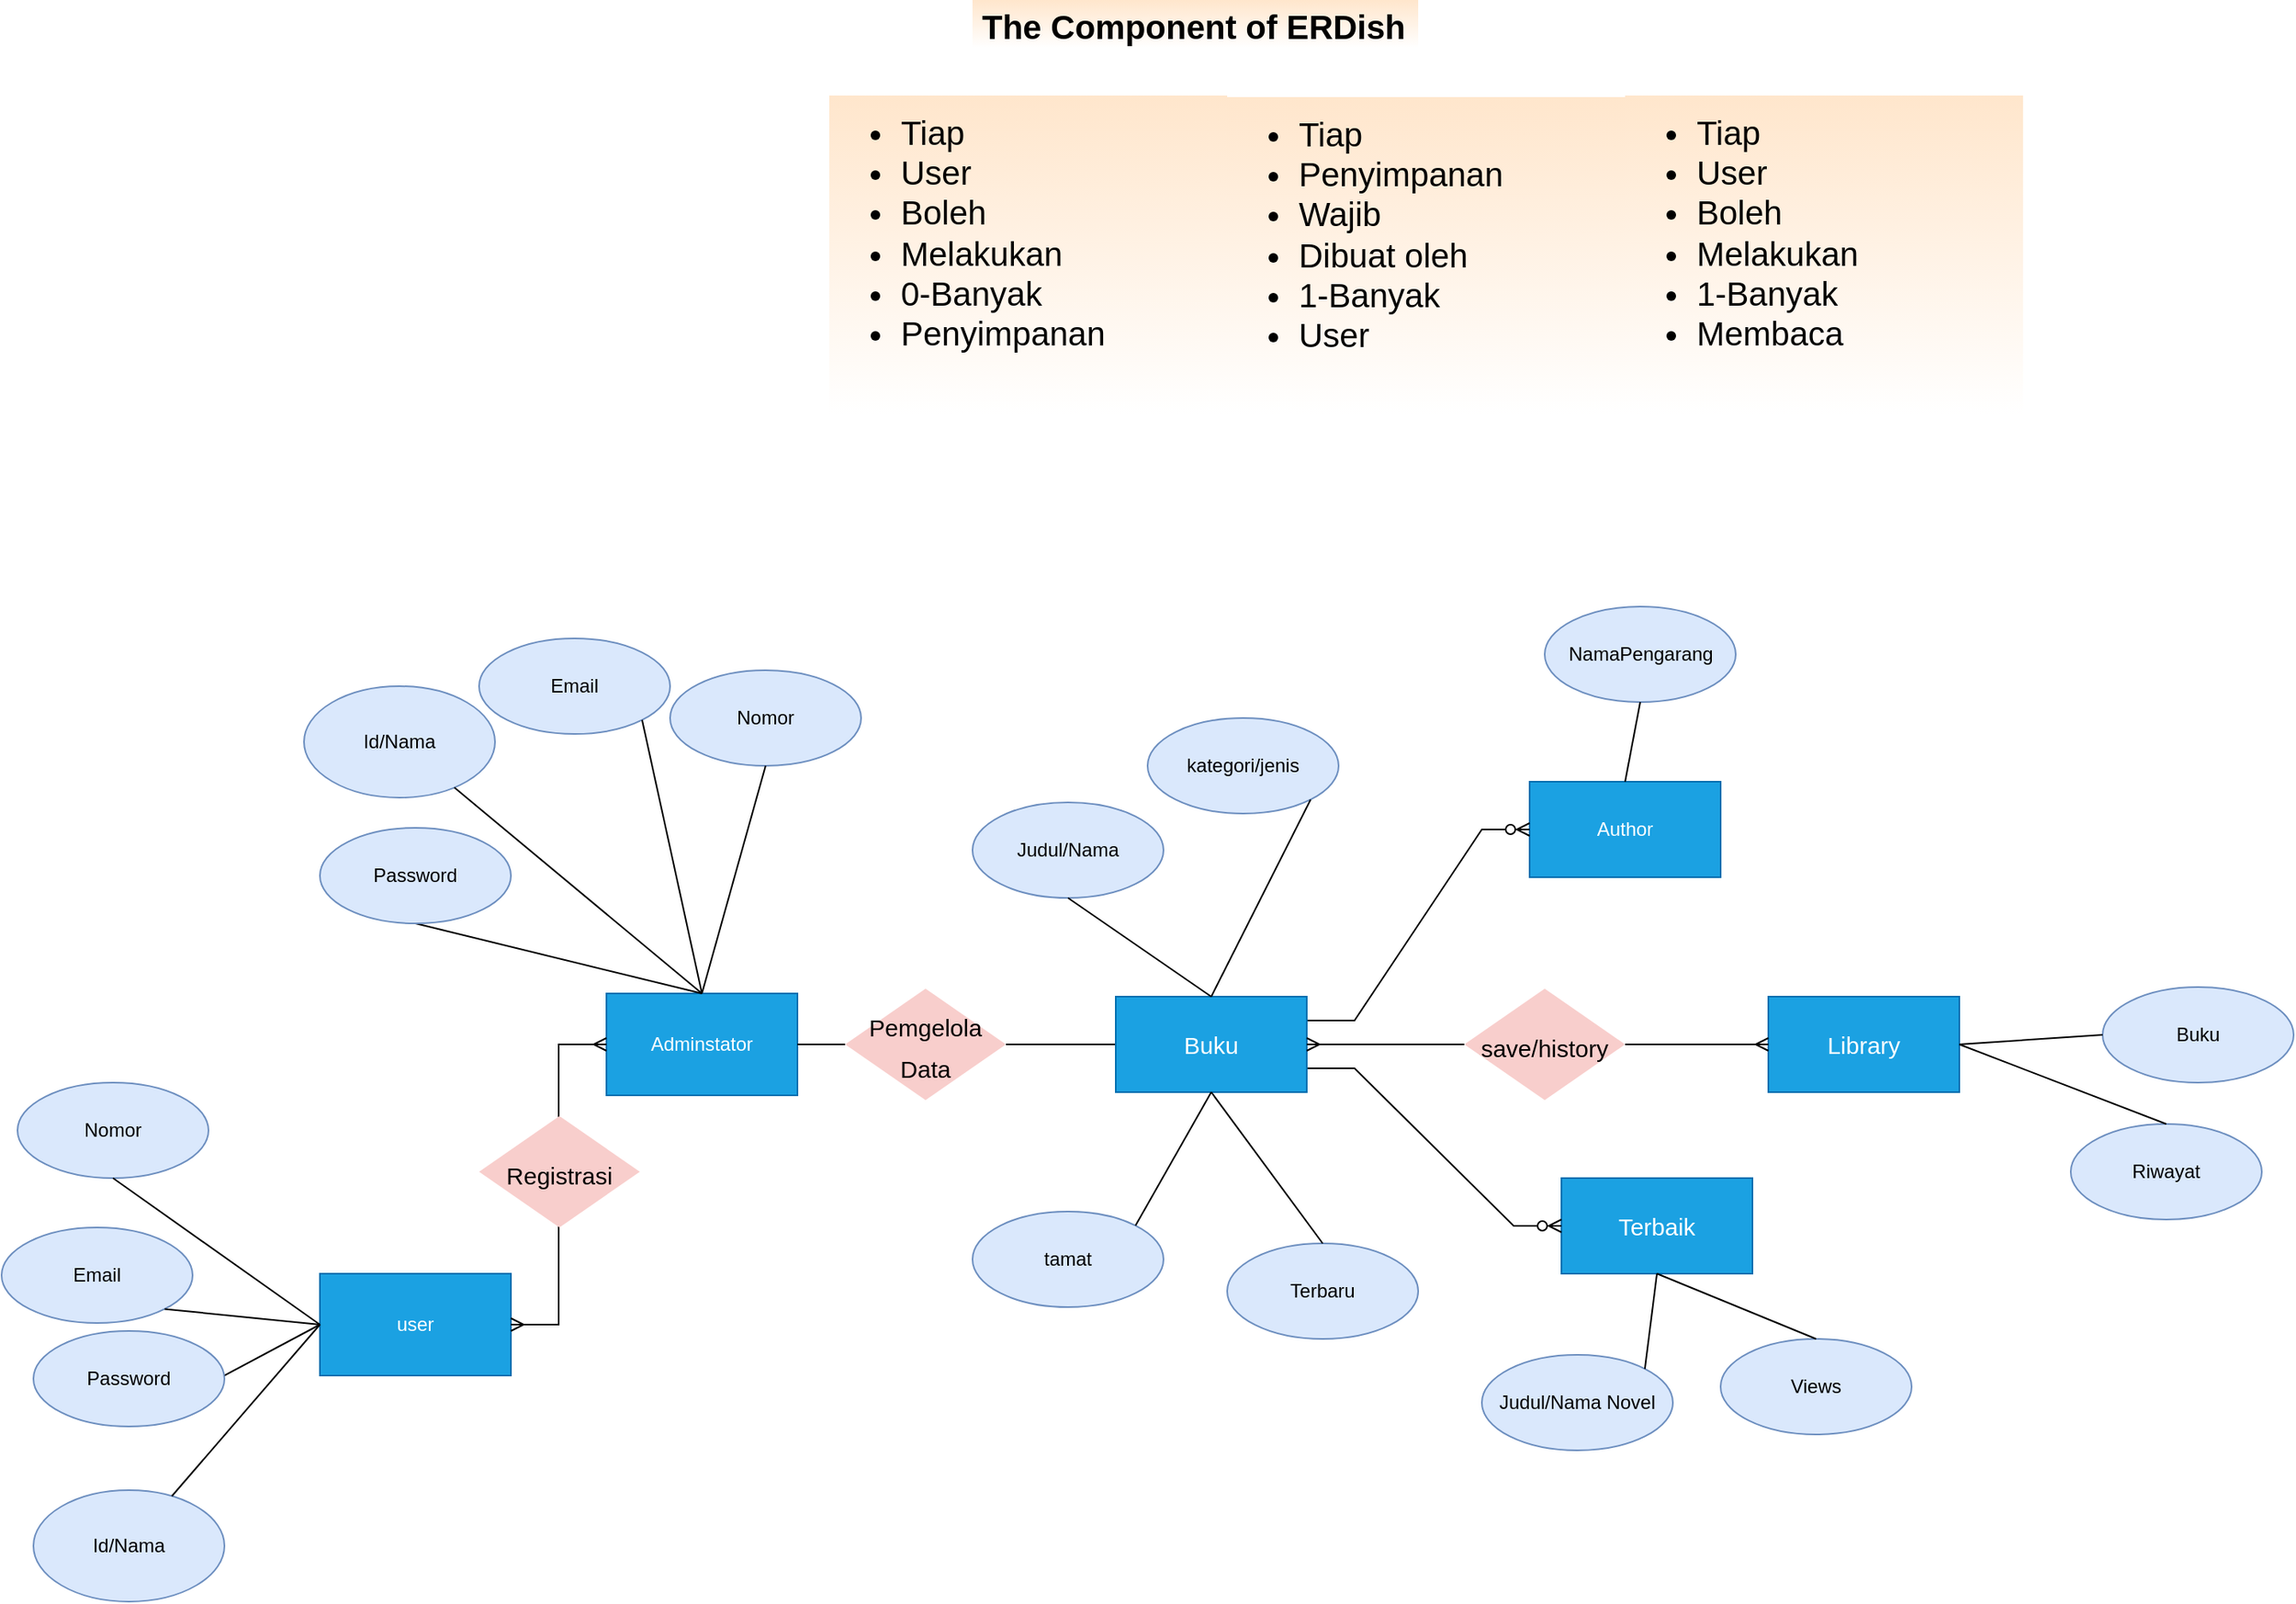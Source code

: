 <mxfile version="17.4.4" type="github" pages="2">
  <diagram id="R2lEEEUBdFMjLlhIrx00" name="Page-1">
    <mxGraphModel dx="2433" dy="643" grid="1" gridSize="10" guides="1" tooltips="1" connect="1" arrows="1" fold="1" page="1" pageScale="1" pageWidth="850" pageHeight="1100" math="0" shadow="0" extFonts="Permanent Marker^https://fonts.googleapis.com/css?family=Permanent+Marker">
      <root>
        <mxCell id="0" />
        <mxCell id="1" parent="0" />
        <mxCell id="CbDsk19hhCigHRKHpzX0-1" value="Adminstator" style="rounded=0;whiteSpace=wrap;html=1;fillColor=#1ba1e2;strokeColor=#006EAF;fontColor=#ffffff;" parent="1" vertex="1">
          <mxGeometry x="150" y="763" width="120" height="64" as="geometry" />
        </mxCell>
        <mxCell id="CbDsk19hhCigHRKHpzX0-2" value="Id/Nama" style="ellipse;whiteSpace=wrap;html=1;fillColor=#dae8fc;strokeColor=#6c8ebf;" parent="1" vertex="1">
          <mxGeometry x="-40" y="570" width="120" height="70" as="geometry" />
        </mxCell>
        <mxCell id="CbDsk19hhCigHRKHpzX0-3" value="" style="endArrow=none;html=1;rounded=0;exitX=0.5;exitY=0;exitDx=0;exitDy=0;" parent="1" source="CbDsk19hhCigHRKHpzX0-1" target="CbDsk19hhCigHRKHpzX0-2" edge="1">
          <mxGeometry width="50" height="50" relative="1" as="geometry">
            <mxPoint x="242" y="720" as="sourcePoint" />
            <mxPoint x="292" y="670" as="targetPoint" />
          </mxGeometry>
        </mxCell>
        <mxCell id="CbDsk19hhCigHRKHpzX0-4" value="" style="endArrow=none;html=1;rounded=0;exitX=0.5;exitY=0;exitDx=0;exitDy=0;entryX=0.5;entryY=1;entryDx=0;entryDy=0;" parent="1" source="CbDsk19hhCigHRKHpzX0-1" target="CbDsk19hhCigHRKHpzX0-6" edge="1">
          <mxGeometry width="50" height="50" relative="1" as="geometry">
            <mxPoint x="242" y="800" as="sourcePoint" />
            <mxPoint x="232" y="700" as="targetPoint" />
          </mxGeometry>
        </mxCell>
        <mxCell id="CbDsk19hhCigHRKHpzX0-5" value="Nomor" style="ellipse;whiteSpace=wrap;html=1;fillColor=#dae8fc;strokeColor=#6c8ebf;" parent="1" vertex="1">
          <mxGeometry x="190" y="560" width="120" height="60" as="geometry" />
        </mxCell>
        <mxCell id="CbDsk19hhCigHRKHpzX0-6" value="Password" style="ellipse;whiteSpace=wrap;html=1;fillColor=#dae8fc;strokeColor=#6c8ebf;" parent="1" vertex="1">
          <mxGeometry x="-30" y="659" width="120" height="60" as="geometry" />
        </mxCell>
        <mxCell id="CbDsk19hhCigHRKHpzX0-7" value="" style="endArrow=none;html=1;rounded=0;entryX=0.5;entryY=1;entryDx=0;entryDy=0;exitX=0.5;exitY=0;exitDx=0;exitDy=0;" parent="1" source="CbDsk19hhCigHRKHpzX0-1" target="CbDsk19hhCigHRKHpzX0-5" edge="1">
          <mxGeometry width="50" height="50" relative="1" as="geometry">
            <mxPoint x="443" y="738" as="sourcePoint" />
            <mxPoint x="332" y="620" as="targetPoint" />
          </mxGeometry>
        </mxCell>
        <mxCell id="CbDsk19hhCigHRKHpzX0-8" value="&lt;font style=&quot;font-size: 15px&quot;&gt;Terbaik&lt;/font&gt;" style="rounded=0;whiteSpace=wrap;html=1;fillColor=#1ba1e2;strokeColor=#006EAF;fontColor=#ffffff;" parent="1" vertex="1">
          <mxGeometry x="750" y="879" width="120" height="60" as="geometry" />
        </mxCell>
        <mxCell id="CbDsk19hhCigHRKHpzX0-9" value="Judul/Nama Novel" style="ellipse;whiteSpace=wrap;html=1;fillColor=#dae8fc;strokeColor=#6c8ebf;" parent="1" vertex="1">
          <mxGeometry x="700" y="990" width="120" height="60" as="geometry" />
        </mxCell>
        <mxCell id="CbDsk19hhCigHRKHpzX0-15" value="Author" style="rounded=0;whiteSpace=wrap;html=1;fillColor=#1ba1e2;fontColor=#ffffff;strokeColor=#006EAF;" parent="1" vertex="1">
          <mxGeometry x="730" y="630" width="120" height="60" as="geometry" />
        </mxCell>
        <mxCell id="CbDsk19hhCigHRKHpzX0-16" value="NamaPengarang" style="ellipse;whiteSpace=wrap;html=1;fillColor=#dae8fc;strokeColor=#6c8ebf;" parent="1" vertex="1">
          <mxGeometry x="739.5" y="520" width="120" height="60" as="geometry" />
        </mxCell>
        <mxCell id="CbDsk19hhCigHRKHpzX0-20" value="" style="endArrow=none;html=1;rounded=0;entryX=0.5;entryY=1;entryDx=0;entryDy=0;exitX=0.5;exitY=0;exitDx=0;exitDy=0;" parent="1" source="CbDsk19hhCigHRKHpzX0-15" target="CbDsk19hhCigHRKHpzX0-16" edge="1">
          <mxGeometry width="50" height="50" relative="1" as="geometry">
            <mxPoint x="677" y="666" as="sourcePoint" />
            <mxPoint x="790" y="619" as="targetPoint" />
          </mxGeometry>
        </mxCell>
        <mxCell id="CbDsk19hhCigHRKHpzX0-24" value="" style="endArrow=none;html=1;rounded=0;entryX=1;entryY=0;entryDx=0;entryDy=0;exitX=0.5;exitY=1;exitDx=0;exitDy=0;" parent="1" source="CbDsk19hhCigHRKHpzX0-8" target="CbDsk19hhCigHRKHpzX0-9" edge="1">
          <mxGeometry width="50" height="50" relative="1" as="geometry">
            <mxPoint x="557.878" y="929" as="sourcePoint" />
            <mxPoint x="575" y="981" as="targetPoint" />
          </mxGeometry>
        </mxCell>
        <mxCell id="CbDsk19hhCigHRKHpzX0-26" value="&lt;font style=&quot;font-size: 15px&quot;&gt;Library&lt;/font&gt;" style="rounded=0;whiteSpace=wrap;html=1;fillColor=#1ba1e2;strokeColor=#006EAF;fontColor=#ffffff;" parent="1" vertex="1">
          <mxGeometry x="880" y="765" width="120" height="60" as="geometry" />
        </mxCell>
        <mxCell id="CbDsk19hhCigHRKHpzX0-28" value="Buku" style="ellipse;whiteSpace=wrap;html=1;fillColor=#dae8fc;strokeColor=#6c8ebf;" parent="1" vertex="1">
          <mxGeometry x="1090" y="759" width="120" height="60" as="geometry" />
        </mxCell>
        <mxCell id="CbDsk19hhCigHRKHpzX0-29" value="Riwayat" style="ellipse;whiteSpace=wrap;html=1;fillColor=#dae8fc;strokeColor=#6c8ebf;" parent="1" vertex="1">
          <mxGeometry x="1070" y="845" width="120" height="60" as="geometry" />
        </mxCell>
        <mxCell id="CbDsk19hhCigHRKHpzX0-31" value="" style="endArrow=none;html=1;rounded=0;entryX=0;entryY=0.5;entryDx=0;entryDy=0;exitX=1;exitY=0.5;exitDx=0;exitDy=0;" parent="1" source="CbDsk19hhCigHRKHpzX0-26" target="CbDsk19hhCigHRKHpzX0-28" edge="1">
          <mxGeometry width="50" height="50" relative="1" as="geometry">
            <mxPoint x="1058" y="813.0" as="sourcePoint" />
            <mxPoint x="1160" y="669.0" as="targetPoint" />
          </mxGeometry>
        </mxCell>
        <mxCell id="CbDsk19hhCigHRKHpzX0-32" value="" style="endArrow=none;html=1;rounded=0;entryX=0.5;entryY=0;entryDx=0;entryDy=0;exitX=1;exitY=0.5;exitDx=0;exitDy=0;" parent="1" source="CbDsk19hhCigHRKHpzX0-26" target="CbDsk19hhCigHRKHpzX0-29" edge="1">
          <mxGeometry width="50" height="50" relative="1" as="geometry">
            <mxPoint x="1091" y="828" as="sourcePoint" />
            <mxPoint x="1160" y="669.0" as="targetPoint" />
          </mxGeometry>
        </mxCell>
        <mxCell id="CbDsk19hhCigHRKHpzX0-33" value="The Component of ERDish" style="text;align=left;verticalAlign=middle;spacingLeft=4;spacingRight=4;overflow=hidden;points=[[0,0.5],[1,0.5]];portConstraint=eastwest;rotatable=0;strokeWidth=2;fontSize=21;fontStyle=1;fillColor=#ffe6cc;strokeColor=none;gradientColor=#ffffff;" parent="1" vertex="1">
          <mxGeometry x="380" y="139" width="280" height="30" as="geometry" />
        </mxCell>
        <mxCell id="CbDsk19hhCigHRKHpzX0-34" value="&lt;h1 style=&quot;font-size: 21px&quot;&gt;&lt;ul&gt;&lt;li&gt;&lt;span style=&quot;font-weight: normal&quot;&gt;Tiap&lt;/span&gt;&lt;/li&gt;&lt;li&gt;&lt;span style=&quot;font-weight: normal&quot;&gt;User&lt;/span&gt;&lt;/li&gt;&lt;li&gt;&lt;span style=&quot;font-weight: normal&quot;&gt;Boleh&lt;/span&gt;&lt;/li&gt;&lt;li&gt;&lt;span style=&quot;font-weight: normal&quot;&gt;Melakukan&lt;/span&gt;&lt;/li&gt;&lt;li&gt;&lt;span style=&quot;font-weight: normal&quot;&gt;0-Banyak&lt;/span&gt;&lt;/li&gt;&lt;li&gt;&lt;span style=&quot;font-weight: 400&quot;&gt;Penyimpanan&lt;/span&gt;&lt;/li&gt;&lt;/ul&gt;&lt;/h1&gt;" style="text;html=1;spacing=5;spacingTop=-20;whiteSpace=wrap;overflow=hidden;rounded=0;fontSize=16;strokeWidth=2;fillColor=#ffe6cc;strokeColor=none;gradientColor=#ffffff;" parent="1" vertex="1">
          <mxGeometry x="290" y="199" width="250" height="200" as="geometry" />
        </mxCell>
        <mxCell id="CbDsk19hhCigHRKHpzX0-35" value="&lt;h1 style=&quot;font-size: 21px&quot;&gt;&lt;ul&gt;&lt;li&gt;&lt;span style=&quot;font-weight: normal&quot;&gt;Tiap&lt;/span&gt;&lt;/li&gt;&lt;li&gt;&lt;span style=&quot;font-weight: normal&quot;&gt;Penyimpanan&lt;/span&gt;&lt;/li&gt;&lt;li&gt;&lt;span style=&quot;font-weight: normal&quot;&gt;Wajib&lt;/span&gt;&lt;/li&gt;&lt;li&gt;&lt;span style=&quot;font-weight: normal&quot;&gt;Dibuat oleh&lt;/span&gt;&lt;/li&gt;&lt;li&gt;&lt;span style=&quot;font-weight: normal&quot;&gt;1-Banyak&lt;/span&gt;&lt;/li&gt;&lt;li&gt;&lt;span style=&quot;font-weight: normal&quot;&gt;User&lt;/span&gt;&lt;/li&gt;&lt;/ul&gt;&lt;/h1&gt;" style="text;html=1;spacing=5;spacingTop=-20;whiteSpace=wrap;overflow=hidden;rounded=0;fontSize=19;fontStyle=0;verticalAlign=top;strokeWidth=2;fillColor=#ffe6cc;strokeColor=none;gradientColor=#ffffff;" parent="1" vertex="1">
          <mxGeometry x="540" y="200" width="250" height="199" as="geometry" />
        </mxCell>
        <mxCell id="CbDsk19hhCigHRKHpzX0-36" value="" style="edgeStyle=entityRelationEdgeStyle;fontSize=12;html=1;endArrow=ERmany;startArrow=none;rounded=0;entryX=0;entryY=0.5;entryDx=0;entryDy=0;exitX=1;exitY=0.5;exitDx=0;exitDy=0;" parent="1" source="CbDsk19hhCigHRKHpzX0-39" target="CbDsk19hhCigHRKHpzX0-26" edge="1">
          <mxGeometry width="100" height="100" relative="1" as="geometry">
            <mxPoint x="839" y="750" as="sourcePoint" />
            <mxPoint x="939" y="650" as="targetPoint" />
          </mxGeometry>
        </mxCell>
        <mxCell id="CbDsk19hhCigHRKHpzX0-40" value="&lt;h1 style=&quot;font-size: 21px&quot;&gt;&lt;ul&gt;&lt;li&gt;&lt;span style=&quot;font-weight: normal&quot;&gt;Tiap&lt;/span&gt;&lt;/li&gt;&lt;li&gt;&lt;span style=&quot;font-weight: normal&quot;&gt;User&lt;/span&gt;&lt;/li&gt;&lt;li&gt;&lt;span style=&quot;font-weight: normal&quot;&gt;Boleh&lt;/span&gt;&lt;/li&gt;&lt;li&gt;&lt;span style=&quot;font-weight: normal&quot;&gt;Melakukan&lt;/span&gt;&lt;/li&gt;&lt;li&gt;&lt;span style=&quot;font-weight: 400&quot;&gt;1-Banyak&lt;/span&gt;&lt;/li&gt;&lt;li&gt;&lt;span style=&quot;font-weight: 400&quot;&gt;Membaca&lt;/span&gt;&lt;/li&gt;&lt;/ul&gt;&lt;/h1&gt;" style="text;html=1;spacing=5;spacingTop=-20;whiteSpace=wrap;overflow=hidden;rounded=0;fontSize=16;strokeWidth=2;fillColor=#ffe6cc;strokeColor=none;gradientColor=#ffffff;" parent="1" vertex="1">
          <mxGeometry x="790" y="199" width="250" height="200" as="geometry" />
        </mxCell>
        <mxCell id="CbDsk19hhCigHRKHpzX0-45" value="Views" style="ellipse;whiteSpace=wrap;html=1;fillColor=#dae8fc;strokeColor=#6c8ebf;" parent="1" vertex="1">
          <mxGeometry x="850" y="980" width="120" height="60" as="geometry" />
        </mxCell>
        <mxCell id="CbDsk19hhCigHRKHpzX0-46" value="" style="endArrow=none;html=1;rounded=0;entryX=0.5;entryY=0;entryDx=0;entryDy=0;exitX=0.5;exitY=1;exitDx=0;exitDy=0;" parent="1" source="CbDsk19hhCigHRKHpzX0-8" target="CbDsk19hhCigHRKHpzX0-45" edge="1">
          <mxGeometry width="50" height="50" relative="1" as="geometry">
            <mxPoint x="710" y="960" as="sourcePoint" />
            <mxPoint x="712.408" y="1045.455" as="targetPoint" />
          </mxGeometry>
        </mxCell>
        <mxCell id="CbDsk19hhCigHRKHpzX0-47" value="Email" style="ellipse;whiteSpace=wrap;html=1;fillColor=#dae8fc;strokeColor=#6c8ebf;" parent="1" vertex="1">
          <mxGeometry x="70" y="540" width="120" height="60" as="geometry" />
        </mxCell>
        <mxCell id="CbDsk19hhCigHRKHpzX0-48" value="" style="endArrow=none;html=1;rounded=0;entryX=1;entryY=1;entryDx=0;entryDy=0;exitX=0.5;exitY=0;exitDx=0;exitDy=0;" parent="1" source="CbDsk19hhCigHRKHpzX0-1" target="CbDsk19hhCigHRKHpzX0-47" edge="1">
          <mxGeometry width="50" height="50" relative="1" as="geometry">
            <mxPoint x="550" y="890" as="sourcePoint" />
            <mxPoint x="513" y="679" as="targetPoint" />
          </mxGeometry>
        </mxCell>
        <mxCell id="CbDsk19hhCigHRKHpzX0-49" value="user" style="rounded=0;whiteSpace=wrap;html=1;fillColor=#1ba1e2;strokeColor=#006EAF;fontColor=#ffffff;" parent="1" vertex="1">
          <mxGeometry x="-30" y="939" width="120" height="64" as="geometry" />
        </mxCell>
        <mxCell id="CbDsk19hhCigHRKHpzX0-50" value="" style="edgeStyle=entityRelationEdgeStyle;fontSize=12;html=1;endArrow=ERmany;startArrow=ERmany;rounded=0;exitX=1;exitY=0.5;exitDx=0;exitDy=0;entryX=0;entryY=0.5;entryDx=0;entryDy=0;" parent="1" source="CbDsk19hhCigHRKHpzX0-49" target="CbDsk19hhCigHRKHpzX0-1" edge="1">
          <mxGeometry width="100" height="100" relative="1" as="geometry">
            <mxPoint x="369" y="939" as="sourcePoint" />
            <mxPoint x="481" y="879" as="targetPoint" />
          </mxGeometry>
        </mxCell>
        <mxCell id="CbDsk19hhCigHRKHpzX0-51" value="Id/Nama" style="ellipse;whiteSpace=wrap;html=1;fillColor=#dae8fc;strokeColor=#6c8ebf;" parent="1" vertex="1">
          <mxGeometry x="-210" y="1075" width="120" height="70" as="geometry" />
        </mxCell>
        <mxCell id="CbDsk19hhCigHRKHpzX0-52" value="" style="endArrow=none;html=1;rounded=0;exitX=0;exitY=0.5;exitDx=0;exitDy=0;" parent="1" source="CbDsk19hhCigHRKHpzX0-49" target="CbDsk19hhCigHRKHpzX0-51" edge="1">
          <mxGeometry width="50" height="50" relative="1" as="geometry">
            <mxPoint x="122.0" y="970.0" as="sourcePoint" />
            <mxPoint x="-44" y="870" as="targetPoint" />
          </mxGeometry>
        </mxCell>
        <mxCell id="CbDsk19hhCigHRKHpzX0-53" value="" style="endArrow=none;html=1;rounded=0;exitX=0;exitY=0.5;exitDx=0;exitDy=0;entryX=0.5;entryY=1;entryDx=0;entryDy=0;" parent="1" source="CbDsk19hhCigHRKHpzX0-49" target="CbDsk19hhCigHRKHpzX0-55" edge="1">
          <mxGeometry width="50" height="50" relative="1" as="geometry">
            <mxPoint x="122.0" y="970.0" as="sourcePoint" />
            <mxPoint x="-104" y="900" as="targetPoint" />
          </mxGeometry>
        </mxCell>
        <mxCell id="CbDsk19hhCigHRKHpzX0-54" value="Nomor" style="ellipse;whiteSpace=wrap;html=1;fillColor=#dae8fc;strokeColor=#6c8ebf;" parent="1" vertex="1">
          <mxGeometry x="-220" y="819" width="120" height="60" as="geometry" />
        </mxCell>
        <mxCell id="CbDsk19hhCigHRKHpzX0-55" value="Password" style="ellipse;whiteSpace=wrap;html=1;fillColor=#dae8fc;strokeColor=#6c8ebf;" parent="1" vertex="1">
          <mxGeometry x="-210" y="975" width="120" height="60" as="geometry" />
        </mxCell>
        <mxCell id="CbDsk19hhCigHRKHpzX0-56" value="" style="endArrow=none;html=1;rounded=0;entryX=0.5;entryY=1;entryDx=0;entryDy=0;exitX=0;exitY=0.5;exitDx=0;exitDy=0;" parent="1" source="CbDsk19hhCigHRKHpzX0-49" target="CbDsk19hhCigHRKHpzX0-54" edge="1">
          <mxGeometry width="50" height="50" relative="1" as="geometry">
            <mxPoint x="122.0" y="970.0" as="sourcePoint" />
            <mxPoint x="-4" y="820" as="targetPoint" />
          </mxGeometry>
        </mxCell>
        <mxCell id="CbDsk19hhCigHRKHpzX0-57" value="Email" style="ellipse;whiteSpace=wrap;html=1;fillColor=#dae8fc;strokeColor=#6c8ebf;" parent="1" vertex="1">
          <mxGeometry x="-230" y="910" width="120" height="60" as="geometry" />
        </mxCell>
        <mxCell id="CbDsk19hhCigHRKHpzX0-58" value="" style="endArrow=none;html=1;rounded=0;entryX=1;entryY=1;entryDx=0;entryDy=0;exitX=0;exitY=0.5;exitDx=0;exitDy=0;" parent="1" source="CbDsk19hhCigHRKHpzX0-49" target="CbDsk19hhCigHRKHpzX0-57" edge="1">
          <mxGeometry width="50" height="50" relative="1" as="geometry">
            <mxPoint x="122.0" y="970.0" as="sourcePoint" />
            <mxPoint x="177" y="879" as="targetPoint" />
          </mxGeometry>
        </mxCell>
        <mxCell id="CbDsk19hhCigHRKHpzX0-59" value="&lt;font style=&quot;font-size: 15px&quot;&gt;Registrasi&lt;/font&gt;" style="rhombus;whiteSpace=wrap;html=1;fontSize=21;strokeColor=none;strokeWidth=2;rotation=0;fillColor=#f8cecc;" parent="1" vertex="1">
          <mxGeometry x="70" y="840" width="101" height="70" as="geometry" />
        </mxCell>
        <mxCell id="CbDsk19hhCigHRKHpzX0-60" value="" style="edgeStyle=entityRelationEdgeStyle;fontSize=12;html=1;endArrow=ERzeroToMany;endFill=1;rounded=0;entryX=0;entryY=0.5;entryDx=0;entryDy=0;exitX=1;exitY=0.25;exitDx=0;exitDy=0;" parent="1" target="CbDsk19hhCigHRKHpzX0-15" edge="1" source="VUE40kJUvta-4bi5h7sM-3">
          <mxGeometry width="100" height="100" relative="1" as="geometry">
            <mxPoint x="600" y="800" as="sourcePoint" />
            <mxPoint x="770" y="770" as="targetPoint" />
          </mxGeometry>
        </mxCell>
        <mxCell id="CbDsk19hhCigHRKHpzX0-61" value="" style="endArrow=none;html=1;rounded=0;exitX=1;exitY=0.5;exitDx=0;exitDy=0;startArrow=none;entryX=0;entryY=0.5;entryDx=0;entryDy=0;" parent="1" source="CbDsk19hhCigHRKHpzX0-63" edge="1" target="VUE40kJUvta-4bi5h7sM-3">
          <mxGeometry width="50" height="50" relative="1" as="geometry">
            <mxPoint x="690" y="850" as="sourcePoint" />
            <mxPoint x="600" y="800" as="targetPoint" />
          </mxGeometry>
        </mxCell>
        <mxCell id="CbDsk19hhCigHRKHpzX0-62" value="" style="edgeStyle=entityRelationEdgeStyle;fontSize=12;html=1;endArrow=ERzeroToMany;endFill=1;rounded=0;entryX=0;entryY=0.5;entryDx=0;entryDy=0;exitX=1;exitY=0.75;exitDx=0;exitDy=0;" parent="1" target="CbDsk19hhCigHRKHpzX0-8" edge="1" source="VUE40kJUvta-4bi5h7sM-3">
          <mxGeometry width="100" height="100" relative="1" as="geometry">
            <mxPoint x="590" y="800" as="sourcePoint" />
            <mxPoint x="770" y="770" as="targetPoint" />
          </mxGeometry>
        </mxCell>
        <mxCell id="CbDsk19hhCigHRKHpzX0-63" value="&lt;font style=&quot;font-size: 15px&quot;&gt;Pemgelola Data&lt;/font&gt;" style="rhombus;whiteSpace=wrap;html=1;fontSize=21;strokeColor=none;strokeWidth=2;rotation=0;fillColor=#f8cecc;" parent="1" vertex="1">
          <mxGeometry x="300" y="760" width="101" height="70" as="geometry" />
        </mxCell>
        <mxCell id="VUE40kJUvta-4bi5h7sM-1" value="" style="endArrow=none;html=1;rounded=0;exitX=1;exitY=0.5;exitDx=0;exitDy=0;" edge="1" parent="1" source="CbDsk19hhCigHRKHpzX0-1" target="CbDsk19hhCigHRKHpzX0-63">
          <mxGeometry width="50" height="50" relative="1" as="geometry">
            <mxPoint x="390" y="797" as="sourcePoint" />
            <mxPoint x="600" y="800.0" as="targetPoint" />
          </mxGeometry>
        </mxCell>
        <mxCell id="VUE40kJUvta-4bi5h7sM-3" value="&lt;font style=&quot;font-size: 15px&quot;&gt;Buku&lt;/font&gt;" style="rounded=0;whiteSpace=wrap;html=1;fillColor=#1ba1e2;strokeColor=#006EAF;fontColor=#ffffff;" vertex="1" parent="1">
          <mxGeometry x="470" y="765" width="120" height="60" as="geometry" />
        </mxCell>
        <mxCell id="VUE40kJUvta-4bi5h7sM-6" value="Judul/Nama" style="ellipse;whiteSpace=wrap;html=1;fillColor=#dae8fc;strokeColor=#6c8ebf;" vertex="1" parent="1">
          <mxGeometry x="380" y="643" width="120" height="60" as="geometry" />
        </mxCell>
        <mxCell id="VUE40kJUvta-4bi5h7sM-7" value="" style="endArrow=none;html=1;rounded=0;entryX=0.5;entryY=1;entryDx=0;entryDy=0;exitX=0.5;exitY=0;exitDx=0;exitDy=0;" edge="1" parent="1" source="VUE40kJUvta-4bi5h7sM-3" target="VUE40kJUvta-4bi5h7sM-6">
          <mxGeometry width="50" height="50" relative="1" as="geometry">
            <mxPoint x="220" y="773" as="sourcePoint" />
            <mxPoint x="260" y="630" as="targetPoint" />
          </mxGeometry>
        </mxCell>
        <mxCell id="VUE40kJUvta-4bi5h7sM-8" value="kategori/jenis" style="ellipse;whiteSpace=wrap;html=1;fillColor=#dae8fc;strokeColor=#6c8ebf;" vertex="1" parent="1">
          <mxGeometry x="490" y="590" width="120" height="60" as="geometry" />
        </mxCell>
        <mxCell id="VUE40kJUvta-4bi5h7sM-9" value="" style="endArrow=none;html=1;rounded=0;entryX=1;entryY=1;entryDx=0;entryDy=0;exitX=0.5;exitY=0;exitDx=0;exitDy=0;" edge="1" parent="1" source="VUE40kJUvta-4bi5h7sM-3" target="VUE40kJUvta-4bi5h7sM-8">
          <mxGeometry width="50" height="50" relative="1" as="geometry">
            <mxPoint x="570" y="720" as="sourcePoint" />
            <mxPoint x="468" y="660" as="targetPoint" />
          </mxGeometry>
        </mxCell>
        <mxCell id="mmSEuRWih1eIDGhHG5V7-1" value="tamat" style="ellipse;whiteSpace=wrap;html=1;fillColor=#dae8fc;strokeColor=#6c8ebf;" vertex="1" parent="1">
          <mxGeometry x="380" y="900" width="120" height="60" as="geometry" />
        </mxCell>
        <mxCell id="mmSEuRWih1eIDGhHG5V7-3" value="Terbaru" style="ellipse;whiteSpace=wrap;html=1;fillColor=#dae8fc;strokeColor=#6c8ebf;" vertex="1" parent="1">
          <mxGeometry x="540" y="920" width="120" height="60" as="geometry" />
        </mxCell>
        <mxCell id="mmSEuRWih1eIDGhHG5V7-5" value="" style="endArrow=none;html=1;rounded=0;entryX=0.5;entryY=1;entryDx=0;entryDy=0;exitX=1;exitY=0;exitDx=0;exitDy=0;" edge="1" parent="1" source="mmSEuRWih1eIDGhHG5V7-1" target="VUE40kJUvta-4bi5h7sM-3">
          <mxGeometry width="50" height="50" relative="1" as="geometry">
            <mxPoint x="540" y="775" as="sourcePoint" />
            <mxPoint x="450" y="713" as="targetPoint" />
          </mxGeometry>
        </mxCell>
        <mxCell id="mmSEuRWih1eIDGhHG5V7-6" value="" style="endArrow=none;html=1;rounded=0;entryX=0.5;entryY=1;entryDx=0;entryDy=0;exitX=0.5;exitY=0;exitDx=0;exitDy=0;" edge="1" parent="1" source="mmSEuRWih1eIDGhHG5V7-3" target="VUE40kJUvta-4bi5h7sM-3">
          <mxGeometry width="50" height="50" relative="1" as="geometry">
            <mxPoint x="550" y="785" as="sourcePoint" />
            <mxPoint x="460" y="723" as="targetPoint" />
          </mxGeometry>
        </mxCell>
        <mxCell id="CbDsk19hhCigHRKHpzX0-39" value="&lt;font style=&quot;font-size: 15px&quot;&gt;save/history&lt;/font&gt;" style="rhombus;whiteSpace=wrap;html=1;fontSize=21;strokeColor=none;strokeWidth=2;rotation=0;fillColor=#f8cecc;" parent="1" vertex="1">
          <mxGeometry x="689" y="760" width="101" height="70" as="geometry" />
        </mxCell>
        <mxCell id="mmSEuRWih1eIDGhHG5V7-7" value="" style="edgeStyle=entityRelationEdgeStyle;fontSize=12;html=1;endArrow=none;startArrow=ERmany;rounded=0;entryX=0;entryY=0.5;entryDx=0;entryDy=0;exitX=1;exitY=0.5;exitDx=0;exitDy=0;" edge="1" parent="1" source="VUE40kJUvta-4bi5h7sM-3" target="CbDsk19hhCigHRKHpzX0-39">
          <mxGeometry width="100" height="100" relative="1" as="geometry">
            <mxPoint x="590" y="795" as="sourcePoint" />
            <mxPoint x="880" y="795" as="targetPoint" />
          </mxGeometry>
        </mxCell>
      </root>
    </mxGraphModel>
  </diagram>
  <diagram id="ReS0g5C2pHtDFNjshLNU" name="Page-2">
    <mxGraphModel dx="1108" dy="450" grid="1" gridSize="10" guides="1" tooltips="1" connect="1" arrows="1" fold="1" page="1" pageScale="1" pageWidth="850" pageHeight="1100" math="0" shadow="0">
      <root>
        <mxCell id="0" />
        <mxCell id="1" parent="0" />
        <mxCell id="mcQBV3Txs-6LSRnhafbO-1" value="Pengguna" style="shape=table;startSize=30;container=1;collapsible=1;childLayout=tableLayout;fixedRows=1;rowLines=0;fontStyle=1;align=center;resizeLast=1;fontSize=13;" parent="1" vertex="1">
          <mxGeometry x="430" y="560" width="200" height="210" as="geometry" />
        </mxCell>
        <mxCell id="mcQBV3Txs-6LSRnhafbO-2" value="" style="shape=partialRectangle;collapsible=0;dropTarget=0;pointerEvents=0;fillColor=none;points=[[0,0.5],[1,0.5]];portConstraint=eastwest;top=0;left=0;right=0;bottom=1;" parent="mcQBV3Txs-6LSRnhafbO-1" vertex="1">
          <mxGeometry y="30" width="200" height="30" as="geometry" />
        </mxCell>
        <mxCell id="mcQBV3Txs-6LSRnhafbO-3" value="PK" style="shape=partialRectangle;overflow=hidden;connectable=0;fillColor=none;top=0;left=0;bottom=0;right=0;fontStyle=1;" parent="mcQBV3Txs-6LSRnhafbO-2" vertex="1">
          <mxGeometry width="30" height="30" as="geometry">
            <mxRectangle width="30" height="30" as="alternateBounds" />
          </mxGeometry>
        </mxCell>
        <mxCell id="mcQBV3Txs-6LSRnhafbO-4" value="Id_Pengguna CHAR" style="shape=partialRectangle;overflow=hidden;connectable=0;fillColor=none;top=0;left=0;bottom=0;right=0;align=left;spacingLeft=6;fontStyle=5;" parent="mcQBV3Txs-6LSRnhafbO-2" vertex="1">
          <mxGeometry x="30" width="170" height="30" as="geometry">
            <mxRectangle width="170" height="30" as="alternateBounds" />
          </mxGeometry>
        </mxCell>
        <mxCell id="mcQBV3Txs-6LSRnhafbO-5" value="" style="shape=partialRectangle;collapsible=0;dropTarget=0;pointerEvents=0;fillColor=none;points=[[0,0.5],[1,0.5]];portConstraint=eastwest;top=0;left=0;right=0;bottom=0;" parent="mcQBV3Txs-6LSRnhafbO-1" vertex="1">
          <mxGeometry y="60" width="200" height="30" as="geometry" />
        </mxCell>
        <mxCell id="mcQBV3Txs-6LSRnhafbO-6" value="" style="shape=partialRectangle;overflow=hidden;connectable=0;fillColor=none;top=0;left=0;bottom=0;right=0;" parent="mcQBV3Txs-6LSRnhafbO-5" vertex="1">
          <mxGeometry width="30" height="30" as="geometry">
            <mxRectangle width="30" height="30" as="alternateBounds" />
          </mxGeometry>
        </mxCell>
        <mxCell id="mcQBV3Txs-6LSRnhafbO-7" value="Nama CHAR (50)" style="shape=partialRectangle;overflow=hidden;connectable=0;fillColor=none;top=0;left=0;bottom=0;right=0;align=left;spacingLeft=6;" parent="mcQBV3Txs-6LSRnhafbO-5" vertex="1">
          <mxGeometry x="30" width="170" height="30" as="geometry">
            <mxRectangle width="170" height="30" as="alternateBounds" />
          </mxGeometry>
        </mxCell>
        <mxCell id="mcQBV3Txs-6LSRnhafbO-8" value="" style="shape=partialRectangle;collapsible=0;dropTarget=0;pointerEvents=0;fillColor=none;points=[[0,0.5],[1,0.5]];portConstraint=eastwest;top=0;left=0;right=0;bottom=0;" parent="mcQBV3Txs-6LSRnhafbO-1" vertex="1">
          <mxGeometry y="90" width="200" height="30" as="geometry" />
        </mxCell>
        <mxCell id="mcQBV3Txs-6LSRnhafbO-9" value="" style="shape=partialRectangle;overflow=hidden;connectable=0;fillColor=none;top=0;left=0;bottom=0;right=0;" parent="mcQBV3Txs-6LSRnhafbO-8" vertex="1">
          <mxGeometry width="30" height="30" as="geometry">
            <mxRectangle width="30" height="30" as="alternateBounds" />
          </mxGeometry>
        </mxCell>
        <mxCell id="mcQBV3Txs-6LSRnhafbO-10" value="Password CHAR (16)" style="shape=partialRectangle;overflow=hidden;connectable=0;fillColor=none;top=0;left=0;bottom=0;right=0;align=left;spacingLeft=6;" parent="mcQBV3Txs-6LSRnhafbO-8" vertex="1">
          <mxGeometry x="30" width="170" height="30" as="geometry">
            <mxRectangle width="170" height="30" as="alternateBounds" />
          </mxGeometry>
        </mxCell>
        <mxCell id="mcQBV3Txs-6LSRnhafbO-11" value="" style="shape=partialRectangle;collapsible=0;dropTarget=0;pointerEvents=0;fillColor=none;points=[[0,0.5],[1,0.5]];portConstraint=eastwest;top=0;left=0;right=0;bottom=0;" parent="mcQBV3Txs-6LSRnhafbO-1" vertex="1">
          <mxGeometry y="120" width="200" height="30" as="geometry" />
        </mxCell>
        <mxCell id="mcQBV3Txs-6LSRnhafbO-12" value="" style="shape=partialRectangle;overflow=hidden;connectable=0;fillColor=none;top=0;left=0;bottom=0;right=0;" parent="mcQBV3Txs-6LSRnhafbO-11" vertex="1">
          <mxGeometry width="30" height="30" as="geometry">
            <mxRectangle width="30" height="30" as="alternateBounds" />
          </mxGeometry>
        </mxCell>
        <mxCell id="mcQBV3Txs-6LSRnhafbO-13" value="Jenis Kelamin CHAR (15) " style="shape=partialRectangle;overflow=hidden;connectable=0;fillColor=none;top=0;left=0;bottom=0;right=0;align=left;spacingLeft=6;" parent="mcQBV3Txs-6LSRnhafbO-11" vertex="1">
          <mxGeometry x="30" width="170" height="30" as="geometry">
            <mxRectangle width="170" height="30" as="alternateBounds" />
          </mxGeometry>
        </mxCell>
        <mxCell id="mcQBV3Txs-6LSRnhafbO-14" value="" style="shape=partialRectangle;collapsible=0;dropTarget=0;pointerEvents=0;fillColor=none;points=[[0,0.5],[1,0.5]];portConstraint=eastwest;top=0;left=0;right=0;bottom=0;" parent="mcQBV3Txs-6LSRnhafbO-1" vertex="1">
          <mxGeometry y="150" width="200" height="30" as="geometry" />
        </mxCell>
        <mxCell id="mcQBV3Txs-6LSRnhafbO-15" value="" style="shape=partialRectangle;overflow=hidden;connectable=0;fillColor=none;top=0;left=0;bottom=0;right=0;" parent="mcQBV3Txs-6LSRnhafbO-14" vertex="1">
          <mxGeometry width="30" height="30" as="geometry">
            <mxRectangle width="30" height="30" as="alternateBounds" />
          </mxGeometry>
        </mxCell>
        <mxCell id="mcQBV3Txs-6LSRnhafbO-16" value="TanggalLahir DATE" style="shape=partialRectangle;overflow=hidden;connectable=0;fillColor=none;top=0;left=0;bottom=0;right=0;align=left;spacingLeft=6;" parent="mcQBV3Txs-6LSRnhafbO-14" vertex="1">
          <mxGeometry x="30" width="170" height="30" as="geometry">
            <mxRectangle width="170" height="30" as="alternateBounds" />
          </mxGeometry>
        </mxCell>
        <mxCell id="mcQBV3Txs-6LSRnhafbO-17" value="" style="shape=partialRectangle;collapsible=0;dropTarget=0;pointerEvents=0;fillColor=none;points=[[0,0.5],[1,0.5]];portConstraint=eastwest;top=0;left=0;right=0;bottom=0;" parent="mcQBV3Txs-6LSRnhafbO-1" vertex="1">
          <mxGeometry y="180" width="200" height="30" as="geometry" />
        </mxCell>
        <mxCell id="mcQBV3Txs-6LSRnhafbO-18" value="" style="shape=partialRectangle;overflow=hidden;connectable=0;fillColor=none;top=0;left=0;bottom=0;right=0;" parent="mcQBV3Txs-6LSRnhafbO-17" vertex="1">
          <mxGeometry width="30" height="30" as="geometry">
            <mxRectangle width="30" height="30" as="alternateBounds" />
          </mxGeometry>
        </mxCell>
        <mxCell id="mcQBV3Txs-6LSRnhafbO-19" value="Noomor Telpon CHAR(16)" style="shape=partialRectangle;overflow=hidden;connectable=0;fillColor=none;top=0;left=0;bottom=0;right=0;align=left;spacingLeft=6;" parent="mcQBV3Txs-6LSRnhafbO-17" vertex="1">
          <mxGeometry x="30" width="170" height="30" as="geometry">
            <mxRectangle width="170" height="30" as="alternateBounds" />
          </mxGeometry>
        </mxCell>
        <mxCell id="mcQBV3Txs-6LSRnhafbO-20" value="Pengguna" style="shape=table;startSize=30;container=1;collapsible=1;childLayout=tableLayout;fixedRows=1;rowLines=0;fontStyle=1;align=center;resizeLast=1;fontSize=13;" parent="1" vertex="1">
          <mxGeometry x="170" y="550" width="180" height="210" as="geometry" />
        </mxCell>
        <mxCell id="mcQBV3Txs-6LSRnhafbO-21" value="" style="shape=tableRow;horizontal=0;startSize=0;swimlaneHead=0;swimlaneBody=0;fillColor=none;collapsible=0;dropTarget=0;points=[[0,0.5],[1,0.5]];portConstraint=eastwest;top=0;left=0;right=0;bottom=1;" parent="mcQBV3Txs-6LSRnhafbO-20" vertex="1">
          <mxGeometry y="30" width="180" height="30" as="geometry" />
        </mxCell>
        <mxCell id="mcQBV3Txs-6LSRnhafbO-22" value="" style="shape=partialRectangle;connectable=0;fillColor=none;top=0;left=0;bottom=0;right=0;fontStyle=1;overflow=hidden;" parent="mcQBV3Txs-6LSRnhafbO-21" vertex="1">
          <mxGeometry width="30" height="30" as="geometry">
            <mxRectangle width="30" height="30" as="alternateBounds" />
          </mxGeometry>
        </mxCell>
        <mxCell id="mcQBV3Txs-6LSRnhafbO-23" value="E-mail" style="shape=partialRectangle;connectable=0;fillColor=none;top=0;left=0;bottom=0;right=0;align=left;spacingLeft=6;fontStyle=5;overflow=hidden;" parent="mcQBV3Txs-6LSRnhafbO-21" vertex="1">
          <mxGeometry x="30" width="150" height="30" as="geometry">
            <mxRectangle width="150" height="30" as="alternateBounds" />
          </mxGeometry>
        </mxCell>
        <mxCell id="mcQBV3Txs-6LSRnhafbO-24" value="" style="shape=tableRow;horizontal=0;startSize=0;swimlaneHead=0;swimlaneBody=0;fillColor=none;collapsible=0;dropTarget=0;points=[[0,0.5],[1,0.5]];portConstraint=eastwest;top=0;left=0;right=0;bottom=0;" parent="mcQBV3Txs-6LSRnhafbO-20" vertex="1">
          <mxGeometry y="60" width="180" height="30" as="geometry" />
        </mxCell>
        <mxCell id="mcQBV3Txs-6LSRnhafbO-25" value="" style="shape=partialRectangle;connectable=0;fillColor=none;top=0;left=0;bottom=0;right=0;editable=1;overflow=hidden;" parent="mcQBV3Txs-6LSRnhafbO-24" vertex="1">
          <mxGeometry width="30" height="30" as="geometry">
            <mxRectangle width="30" height="30" as="alternateBounds" />
          </mxGeometry>
        </mxCell>
        <mxCell id="mcQBV3Txs-6LSRnhafbO-26" value="Nama" style="shape=partialRectangle;connectable=0;fillColor=none;top=0;left=0;bottom=0;right=0;align=left;spacingLeft=6;overflow=hidden;" parent="mcQBV3Txs-6LSRnhafbO-24" vertex="1">
          <mxGeometry x="30" width="150" height="30" as="geometry">
            <mxRectangle width="150" height="30" as="alternateBounds" />
          </mxGeometry>
        </mxCell>
        <mxCell id="mcQBV3Txs-6LSRnhafbO-27" value="" style="shape=tableRow;horizontal=0;startSize=0;swimlaneHead=0;swimlaneBody=0;fillColor=none;collapsible=0;dropTarget=0;points=[[0,0.5],[1,0.5]];portConstraint=eastwest;top=0;left=0;right=0;bottom=0;" parent="mcQBV3Txs-6LSRnhafbO-20" vertex="1">
          <mxGeometry y="90" width="180" height="30" as="geometry" />
        </mxCell>
        <mxCell id="mcQBV3Txs-6LSRnhafbO-28" value="" style="shape=partialRectangle;connectable=0;fillColor=none;top=0;left=0;bottom=0;right=0;editable=1;overflow=hidden;" parent="mcQBV3Txs-6LSRnhafbO-27" vertex="1">
          <mxGeometry width="30" height="30" as="geometry">
            <mxRectangle width="30" height="30" as="alternateBounds" />
          </mxGeometry>
        </mxCell>
        <mxCell id="mcQBV3Txs-6LSRnhafbO-29" value="Password" style="shape=partialRectangle;connectable=0;fillColor=none;top=0;left=0;bottom=0;right=0;align=left;spacingLeft=6;overflow=hidden;" parent="mcQBV3Txs-6LSRnhafbO-27" vertex="1">
          <mxGeometry x="30" width="150" height="30" as="geometry">
            <mxRectangle width="150" height="30" as="alternateBounds" />
          </mxGeometry>
        </mxCell>
        <mxCell id="mcQBV3Txs-6LSRnhafbO-30" value="" style="shape=tableRow;horizontal=0;startSize=0;swimlaneHead=0;swimlaneBody=0;fillColor=none;collapsible=0;dropTarget=0;points=[[0,0.5],[1,0.5]];portConstraint=eastwest;top=0;left=0;right=0;bottom=0;" parent="mcQBV3Txs-6LSRnhafbO-20" vertex="1">
          <mxGeometry y="120" width="180" height="30" as="geometry" />
        </mxCell>
        <mxCell id="mcQBV3Txs-6LSRnhafbO-31" value="" style="shape=partialRectangle;connectable=0;fillColor=none;top=0;left=0;bottom=0;right=0;editable=1;overflow=hidden;" parent="mcQBV3Txs-6LSRnhafbO-30" vertex="1">
          <mxGeometry width="30" height="30" as="geometry">
            <mxRectangle width="30" height="30" as="alternateBounds" />
          </mxGeometry>
        </mxCell>
        <mxCell id="mcQBV3Txs-6LSRnhafbO-32" value="Jenis Kelamin" style="shape=partialRectangle;connectable=0;fillColor=none;top=0;left=0;bottom=0;right=0;align=left;spacingLeft=6;overflow=hidden;" parent="mcQBV3Txs-6LSRnhafbO-30" vertex="1">
          <mxGeometry x="30" width="150" height="30" as="geometry">
            <mxRectangle width="150" height="30" as="alternateBounds" />
          </mxGeometry>
        </mxCell>
        <mxCell id="mcQBV3Txs-6LSRnhafbO-33" value="" style="shape=tableRow;horizontal=0;startSize=0;swimlaneHead=0;swimlaneBody=0;fillColor=none;collapsible=0;dropTarget=0;points=[[0,0.5],[1,0.5]];portConstraint=eastwest;top=0;left=0;right=0;bottom=0;" parent="mcQBV3Txs-6LSRnhafbO-20" vertex="1">
          <mxGeometry y="150" width="180" height="30" as="geometry" />
        </mxCell>
        <mxCell id="mcQBV3Txs-6LSRnhafbO-34" value="" style="shape=partialRectangle;connectable=0;fillColor=none;top=0;left=0;bottom=0;right=0;editable=1;overflow=hidden;" parent="mcQBV3Txs-6LSRnhafbO-33" vertex="1">
          <mxGeometry width="30" height="30" as="geometry">
            <mxRectangle width="30" height="30" as="alternateBounds" />
          </mxGeometry>
        </mxCell>
        <mxCell id="mcQBV3Txs-6LSRnhafbO-35" value="TanggalLahir" style="shape=partialRectangle;connectable=0;fillColor=none;top=0;left=0;bottom=0;right=0;align=left;spacingLeft=6;overflow=hidden;" parent="mcQBV3Txs-6LSRnhafbO-33" vertex="1">
          <mxGeometry x="30" width="150" height="30" as="geometry">
            <mxRectangle width="150" height="30" as="alternateBounds" />
          </mxGeometry>
        </mxCell>
        <mxCell id="mcQBV3Txs-6LSRnhafbO-36" value="" style="shape=tableRow;horizontal=0;startSize=0;swimlaneHead=0;swimlaneBody=0;fillColor=none;collapsible=0;dropTarget=0;points=[[0,0.5],[1,0.5]];portConstraint=eastwest;top=0;left=0;right=0;bottom=0;" parent="mcQBV3Txs-6LSRnhafbO-20" vertex="1">
          <mxGeometry y="180" width="180" height="30" as="geometry" />
        </mxCell>
        <mxCell id="mcQBV3Txs-6LSRnhafbO-37" value="" style="shape=partialRectangle;connectable=0;fillColor=none;top=0;left=0;bottom=0;right=0;editable=1;overflow=hidden;" parent="mcQBV3Txs-6LSRnhafbO-36" vertex="1">
          <mxGeometry width="30" height="30" as="geometry">
            <mxRectangle width="30" height="30" as="alternateBounds" />
          </mxGeometry>
        </mxCell>
        <mxCell id="mcQBV3Txs-6LSRnhafbO-38" value="Nomor telpon" style="shape=partialRectangle;connectable=0;fillColor=none;top=0;left=0;bottom=0;right=0;align=left;spacingLeft=6;overflow=hidden;" parent="mcQBV3Txs-6LSRnhafbO-36" vertex="1">
          <mxGeometry x="30" width="150" height="30" as="geometry">
            <mxRectangle width="150" height="30" as="alternateBounds" />
          </mxGeometry>
        </mxCell>
        <mxCell id="mcQBV3Txs-6LSRnhafbO-39" value="" style="shape=table;startSize=0;container=1;collapsible=1;childLayout=tableLayout;fixedRows=1;rowLines=0;fontStyle=0;align=center;resizeLast=1;strokeColor=none;fillColor=none;collapsible=0;fontSize=13;" parent="1" vertex="1">
          <mxGeometry x="181" y="500" width="180" height="30" as="geometry" />
        </mxCell>
        <mxCell id="mcQBV3Txs-6LSRnhafbO-40" value="" style="shape=tableRow;horizontal=0;startSize=0;swimlaneHead=0;swimlaneBody=0;fillColor=none;collapsible=0;dropTarget=0;points=[[0,0.5],[1,0.5]];portConstraint=eastwest;top=0;left=0;right=0;bottom=0;" parent="mcQBV3Txs-6LSRnhafbO-39" vertex="1">
          <mxGeometry width="180" height="30" as="geometry" />
        </mxCell>
        <mxCell id="mcQBV3Txs-6LSRnhafbO-41" value="" style="shape=partialRectangle;connectable=0;fillColor=none;top=0;left=0;bottom=0;right=0;editable=1;overflow=hidden;" parent="mcQBV3Txs-6LSRnhafbO-40" vertex="1">
          <mxGeometry width="30" height="30" as="geometry">
            <mxRectangle width="30" height="30" as="alternateBounds" />
          </mxGeometry>
        </mxCell>
        <mxCell id="mcQBV3Txs-6LSRnhafbO-42" value="Conceptual" style="shape=partialRectangle;connectable=0;fillColor=none;top=0;left=0;bottom=0;right=0;align=left;spacingLeft=6;overflow=hidden;fontStyle=1;fontSize=15;" parent="mcQBV3Txs-6LSRnhafbO-40" vertex="1">
          <mxGeometry x="30" width="150" height="30" as="geometry">
            <mxRectangle width="150" height="30" as="alternateBounds" />
          </mxGeometry>
        </mxCell>
        <mxCell id="mcQBV3Txs-6LSRnhafbO-43" value="Buku" style="shape=table;startSize=30;container=1;collapsible=1;childLayout=tableLayout;fixedRows=1;rowLines=0;fontStyle=1;align=center;resizeLast=1;fontSize=13;" parent="1" vertex="1">
          <mxGeometry x="740" y="560" width="200" height="250" as="geometry" />
        </mxCell>
        <mxCell id="mcQBV3Txs-6LSRnhafbO-44" value="" style="shape=tableRow;horizontal=0;startSize=0;swimlaneHead=0;swimlaneBody=0;fillColor=none;collapsible=0;dropTarget=0;points=[[0,0.5],[1,0.5]];portConstraint=eastwest;top=0;left=0;right=0;bottom=1;fontSize=13;" parent="mcQBV3Txs-6LSRnhafbO-43" vertex="1">
          <mxGeometry y="30" width="200" height="30" as="geometry" />
        </mxCell>
        <mxCell id="mcQBV3Txs-6LSRnhafbO-45" value="PK" style="shape=partialRectangle;connectable=0;fillColor=none;top=0;left=0;bottom=0;right=0;fontStyle=1;overflow=hidden;fontSize=13;" parent="mcQBV3Txs-6LSRnhafbO-44" vertex="1">
          <mxGeometry width="30" height="30" as="geometry">
            <mxRectangle width="30" height="30" as="alternateBounds" />
          </mxGeometry>
        </mxCell>
        <mxCell id="mcQBV3Txs-6LSRnhafbO-46" value="id_buku CHAR" style="shape=partialRectangle;connectable=0;fillColor=none;top=0;left=0;bottom=0;right=0;align=left;spacingLeft=6;fontStyle=5;overflow=hidden;fontSize=13;" parent="mcQBV3Txs-6LSRnhafbO-44" vertex="1">
          <mxGeometry x="30" width="170" height="30" as="geometry">
            <mxRectangle width="170" height="30" as="alternateBounds" />
          </mxGeometry>
        </mxCell>
        <mxCell id="mcQBV3Txs-6LSRnhafbO-47" value="" style="shape=tableRow;horizontal=0;startSize=0;swimlaneHead=0;swimlaneBody=0;fillColor=none;collapsible=0;dropTarget=0;points=[[0,0.5],[1,0.5]];portConstraint=eastwest;top=0;left=0;right=0;bottom=0;fontSize=13;" parent="mcQBV3Txs-6LSRnhafbO-43" vertex="1">
          <mxGeometry y="60" width="200" height="30" as="geometry" />
        </mxCell>
        <mxCell id="mcQBV3Txs-6LSRnhafbO-48" value="" style="shape=partialRectangle;connectable=0;fillColor=none;top=0;left=0;bottom=0;right=0;editable=1;overflow=hidden;fontSize=13;" parent="mcQBV3Txs-6LSRnhafbO-47" vertex="1">
          <mxGeometry width="30" height="30" as="geometry">
            <mxRectangle width="30" height="30" as="alternateBounds" />
          </mxGeometry>
        </mxCell>
        <mxCell id="mcQBV3Txs-6LSRnhafbO-49" value="komik CHAR (10)" style="shape=partialRectangle;connectable=0;fillColor=none;top=0;left=0;bottom=0;right=0;align=left;spacingLeft=6;overflow=hidden;fontSize=13;" parent="mcQBV3Txs-6LSRnhafbO-47" vertex="1">
          <mxGeometry x="30" width="170" height="30" as="geometry">
            <mxRectangle width="170" height="30" as="alternateBounds" />
          </mxGeometry>
        </mxCell>
        <mxCell id="mcQBV3Txs-6LSRnhafbO-50" value="" style="shape=tableRow;horizontal=0;startSize=0;swimlaneHead=0;swimlaneBody=0;fillColor=none;collapsible=0;dropTarget=0;points=[[0,0.5],[1,0.5]];portConstraint=eastwest;top=0;left=0;right=0;bottom=0;fontSize=13;" parent="mcQBV3Txs-6LSRnhafbO-43" vertex="1">
          <mxGeometry y="90" width="200" height="30" as="geometry" />
        </mxCell>
        <mxCell id="mcQBV3Txs-6LSRnhafbO-51" value="" style="shape=partialRectangle;connectable=0;fillColor=none;top=0;left=0;bottom=0;right=0;editable=1;overflow=hidden;fontSize=13;" parent="mcQBV3Txs-6LSRnhafbO-50" vertex="1">
          <mxGeometry width="30" height="30" as="geometry">
            <mxRectangle width="30" height="30" as="alternateBounds" />
          </mxGeometry>
        </mxCell>
        <mxCell id="mcQBV3Txs-6LSRnhafbO-52" value="novel CHAR (10)" style="shape=partialRectangle;connectable=0;fillColor=none;top=0;left=0;bottom=0;right=0;align=left;spacingLeft=6;overflow=hidden;fontSize=13;" parent="mcQBV3Txs-6LSRnhafbO-50" vertex="1">
          <mxGeometry x="30" width="170" height="30" as="geometry">
            <mxRectangle width="170" height="30" as="alternateBounds" />
          </mxGeometry>
        </mxCell>
        <mxCell id="mcQBV3Txs-6LSRnhafbO-53" value="" style="shape=tableRow;horizontal=0;startSize=0;swimlaneHead=0;swimlaneBody=0;fillColor=none;collapsible=0;dropTarget=0;points=[[0,0.5],[1,0.5]];portConstraint=eastwest;top=0;left=0;right=0;bottom=0;fontSize=13;" parent="mcQBV3Txs-6LSRnhafbO-43" vertex="1">
          <mxGeometry y="120" width="200" height="30" as="geometry" />
        </mxCell>
        <mxCell id="mcQBV3Txs-6LSRnhafbO-54" value="" style="shape=partialRectangle;connectable=0;fillColor=none;top=0;left=0;bottom=0;right=0;editable=1;overflow=hidden;fontSize=13;" parent="mcQBV3Txs-6LSRnhafbO-53" vertex="1">
          <mxGeometry width="30" height="30" as="geometry">
            <mxRectangle width="30" height="30" as="alternateBounds" />
          </mxGeometry>
        </mxCell>
        <mxCell id="mcQBV3Txs-6LSRnhafbO-55" value="jenis CHAR(15)" style="shape=partialRectangle;connectable=0;fillColor=none;top=0;left=0;bottom=0;right=0;align=left;spacingLeft=6;overflow=hidden;fontSize=13;" parent="mcQBV3Txs-6LSRnhafbO-53" vertex="1">
          <mxGeometry x="30" width="170" height="30" as="geometry">
            <mxRectangle width="170" height="30" as="alternateBounds" />
          </mxGeometry>
        </mxCell>
        <mxCell id="mcQBV3Txs-6LSRnhafbO-56" value="" style="shape=tableRow;horizontal=0;startSize=0;swimlaneHead=0;swimlaneBody=0;fillColor=none;collapsible=0;dropTarget=0;points=[[0,0.5],[1,0.5]];portConstraint=eastwest;top=0;left=0;right=0;bottom=0;fontSize=13;" parent="mcQBV3Txs-6LSRnhafbO-43" vertex="1">
          <mxGeometry y="150" width="200" height="30" as="geometry" />
        </mxCell>
        <mxCell id="mcQBV3Txs-6LSRnhafbO-57" value="" style="shape=partialRectangle;connectable=0;fillColor=none;top=0;left=0;bottom=0;right=0;editable=1;overflow=hidden;fontSize=13;" parent="mcQBV3Txs-6LSRnhafbO-56" vertex="1">
          <mxGeometry width="30" height="30" as="geometry">
            <mxRectangle width="30" height="30" as="alternateBounds" />
          </mxGeometry>
        </mxCell>
        <mxCell id="mcQBV3Txs-6LSRnhafbO-58" value="chapter CHAR(15)" style="shape=partialRectangle;connectable=0;fillColor=none;top=0;left=0;bottom=0;right=0;align=left;spacingLeft=6;overflow=hidden;fontSize=13;" parent="mcQBV3Txs-6LSRnhafbO-56" vertex="1">
          <mxGeometry x="30" width="170" height="30" as="geometry">
            <mxRectangle width="170" height="30" as="alternateBounds" />
          </mxGeometry>
        </mxCell>
        <mxCell id="mcQBV3Txs-6LSRnhafbO-59" value="" style="shape=tableRow;horizontal=0;startSize=0;swimlaneHead=0;swimlaneBody=0;fillColor=none;collapsible=0;dropTarget=0;points=[[0,0.5],[1,0.5]];portConstraint=eastwest;top=0;left=0;right=0;bottom=0;fontSize=13;" parent="mcQBV3Txs-6LSRnhafbO-43" vertex="1">
          <mxGeometry y="180" width="200" height="30" as="geometry" />
        </mxCell>
        <mxCell id="mcQBV3Txs-6LSRnhafbO-60" value="" style="shape=partialRectangle;connectable=0;fillColor=none;top=0;left=0;bottom=0;right=0;editable=1;overflow=hidden;fontSize=13;" parent="mcQBV3Txs-6LSRnhafbO-59" vertex="1">
          <mxGeometry width="30" height="30" as="geometry">
            <mxRectangle width="30" height="30" as="alternateBounds" />
          </mxGeometry>
        </mxCell>
        <mxCell id="mcQBV3Txs-6LSRnhafbO-61" value="Pengarang CHAR(15)" style="shape=partialRectangle;connectable=0;fillColor=none;top=0;left=0;bottom=0;right=0;align=left;spacingLeft=6;overflow=hidden;fontSize=13;" parent="mcQBV3Txs-6LSRnhafbO-59" vertex="1">
          <mxGeometry x="30" width="170" height="30" as="geometry">
            <mxRectangle width="170" height="30" as="alternateBounds" />
          </mxGeometry>
        </mxCell>
        <mxCell id="mcQBV3Txs-6LSRnhafbO-62" value="" style="shape=tableRow;horizontal=0;startSize=0;swimlaneHead=0;swimlaneBody=0;fillColor=none;collapsible=0;dropTarget=0;points=[[0,0.5],[1,0.5]];portConstraint=eastwest;top=0;left=0;right=0;bottom=0;fontSize=13;" parent="mcQBV3Txs-6LSRnhafbO-43" vertex="1">
          <mxGeometry y="210" width="200" height="30" as="geometry" />
        </mxCell>
        <mxCell id="mcQBV3Txs-6LSRnhafbO-63" value="" style="shape=partialRectangle;connectable=0;fillColor=none;top=0;left=0;bottom=0;right=0;editable=1;overflow=hidden;fontSize=13;" parent="mcQBV3Txs-6LSRnhafbO-62" vertex="1">
          <mxGeometry width="30" height="30" as="geometry">
            <mxRectangle width="30" height="30" as="alternateBounds" />
          </mxGeometry>
        </mxCell>
        <mxCell id="mcQBV3Txs-6LSRnhafbO-64" value="Status (10)" style="shape=partialRectangle;connectable=0;fillColor=none;top=0;left=0;bottom=0;right=0;align=left;spacingLeft=6;overflow=hidden;fontSize=13;" parent="mcQBV3Txs-6LSRnhafbO-62" vertex="1">
          <mxGeometry x="30" width="170" height="30" as="geometry">
            <mxRectangle width="170" height="30" as="alternateBounds" />
          </mxGeometry>
        </mxCell>
        <mxCell id="mcQBV3Txs-6LSRnhafbO-65" value="Library" style="shape=table;startSize=30;container=1;collapsible=1;childLayout=tableLayout;fixedRows=1;rowLines=0;fontStyle=1;align=center;resizeLast=1;fontSize=13;" parent="1" vertex="1">
          <mxGeometry x="760" y="850" width="180" height="280" as="geometry" />
        </mxCell>
        <mxCell id="mcQBV3Txs-6LSRnhafbO-66" value="" style="shape=tableRow;horizontal=0;startSize=0;swimlaneHead=0;swimlaneBody=0;fillColor=none;collapsible=0;dropTarget=0;points=[[0,0.5],[1,0.5]];portConstraint=eastwest;top=0;left=0;right=0;bottom=1;fontSize=13;" parent="mcQBV3Txs-6LSRnhafbO-65" vertex="1">
          <mxGeometry y="30" width="180" height="30" as="geometry" />
        </mxCell>
        <mxCell id="mcQBV3Txs-6LSRnhafbO-67" value="PK" style="shape=partialRectangle;connectable=0;fillColor=none;top=0;left=0;bottom=0;right=0;fontStyle=1;overflow=hidden;fontSize=13;" parent="mcQBV3Txs-6LSRnhafbO-66" vertex="1">
          <mxGeometry width="30" height="30" as="geometry">
            <mxRectangle width="30" height="30" as="alternateBounds" />
          </mxGeometry>
        </mxCell>
        <mxCell id="mcQBV3Txs-6LSRnhafbO-68" value="id_Buku CHAR" style="shape=partialRectangle;connectable=0;fillColor=none;top=0;left=0;bottom=0;right=0;align=left;spacingLeft=6;fontStyle=5;overflow=hidden;fontSize=13;" parent="mcQBV3Txs-6LSRnhafbO-66" vertex="1">
          <mxGeometry x="30" width="150" height="30" as="geometry">
            <mxRectangle width="150" height="30" as="alternateBounds" />
          </mxGeometry>
        </mxCell>
        <mxCell id="mcQBV3Txs-6LSRnhafbO-69" value="" style="shape=tableRow;horizontal=0;startSize=0;swimlaneHead=0;swimlaneBody=0;fillColor=none;collapsible=0;dropTarget=0;points=[[0,0.5],[1,0.5]];portConstraint=eastwest;top=0;left=0;right=0;bottom=0;fontSize=13;" parent="mcQBV3Txs-6LSRnhafbO-65" vertex="1">
          <mxGeometry y="60" width="180" height="30" as="geometry" />
        </mxCell>
        <mxCell id="mcQBV3Txs-6LSRnhafbO-70" value="" style="shape=partialRectangle;connectable=0;fillColor=none;top=0;left=0;bottom=0;right=0;editable=1;overflow=hidden;fontSize=13;" parent="mcQBV3Txs-6LSRnhafbO-69" vertex="1">
          <mxGeometry width="30" height="30" as="geometry">
            <mxRectangle width="30" height="30" as="alternateBounds" />
          </mxGeometry>
        </mxCell>
        <mxCell id="mcQBV3Txs-6LSRnhafbO-71" value="Favorit CHAR (15)" style="shape=partialRectangle;connectable=0;fillColor=none;top=0;left=0;bottom=0;right=0;align=left;spacingLeft=6;overflow=hidden;fontSize=13;" parent="mcQBV3Txs-6LSRnhafbO-69" vertex="1">
          <mxGeometry x="30" width="150" height="30" as="geometry">
            <mxRectangle width="150" height="30" as="alternateBounds" />
          </mxGeometry>
        </mxCell>
        <mxCell id="mcQBV3Txs-6LSRnhafbO-72" value="" style="shape=tableRow;horizontal=0;startSize=0;swimlaneHead=0;swimlaneBody=0;fillColor=none;collapsible=0;dropTarget=0;points=[[0,0.5],[1,0.5]];portConstraint=eastwest;top=0;left=0;right=0;bottom=0;fontSize=13;" parent="mcQBV3Txs-6LSRnhafbO-65" vertex="1">
          <mxGeometry y="90" width="180" height="30" as="geometry" />
        </mxCell>
        <mxCell id="mcQBV3Txs-6LSRnhafbO-73" value="" style="shape=partialRectangle;connectable=0;fillColor=none;top=0;left=0;bottom=0;right=0;editable=1;overflow=hidden;fontSize=13;" parent="mcQBV3Txs-6LSRnhafbO-72" vertex="1">
          <mxGeometry width="30" height="30" as="geometry">
            <mxRectangle width="30" height="30" as="alternateBounds" />
          </mxGeometry>
        </mxCell>
        <mxCell id="mcQBV3Txs-6LSRnhafbO-74" value="komik CHAR (10)" style="shape=partialRectangle;connectable=0;fillColor=none;top=0;left=0;bottom=0;right=0;align=left;spacingLeft=6;overflow=hidden;fontSize=13;" parent="mcQBV3Txs-6LSRnhafbO-72" vertex="1">
          <mxGeometry x="30" width="150" height="30" as="geometry">
            <mxRectangle width="150" height="30" as="alternateBounds" />
          </mxGeometry>
        </mxCell>
        <mxCell id="mcQBV3Txs-6LSRnhafbO-75" value="" style="shape=tableRow;horizontal=0;startSize=0;swimlaneHead=0;swimlaneBody=0;fillColor=none;collapsible=0;dropTarget=0;points=[[0,0.5],[1,0.5]];portConstraint=eastwest;top=0;left=0;right=0;bottom=0;fontSize=13;" parent="mcQBV3Txs-6LSRnhafbO-65" vertex="1">
          <mxGeometry y="120" width="180" height="30" as="geometry" />
        </mxCell>
        <mxCell id="mcQBV3Txs-6LSRnhafbO-76" value="" style="shape=partialRectangle;connectable=0;fillColor=none;top=0;left=0;bottom=0;right=0;editable=1;overflow=hidden;fontSize=13;" parent="mcQBV3Txs-6LSRnhafbO-75" vertex="1">
          <mxGeometry width="30" height="30" as="geometry">
            <mxRectangle width="30" height="30" as="alternateBounds" />
          </mxGeometry>
        </mxCell>
        <mxCell id="mcQBV3Txs-6LSRnhafbO-77" value="novel CHAR (10)" style="shape=partialRectangle;connectable=0;fillColor=none;top=0;left=0;bottom=0;right=0;align=left;spacingLeft=6;overflow=hidden;fontSize=13;" parent="mcQBV3Txs-6LSRnhafbO-75" vertex="1">
          <mxGeometry x="30" width="150" height="30" as="geometry">
            <mxRectangle width="150" height="30" as="alternateBounds" />
          </mxGeometry>
        </mxCell>
        <mxCell id="mcQBV3Txs-6LSRnhafbO-78" value="" style="shape=tableRow;horizontal=0;startSize=0;swimlaneHead=0;swimlaneBody=0;fillColor=none;collapsible=0;dropTarget=0;points=[[0,0.5],[1,0.5]];portConstraint=eastwest;top=0;left=0;right=0;bottom=0;fontSize=13;" parent="mcQBV3Txs-6LSRnhafbO-65" vertex="1">
          <mxGeometry y="150" width="180" height="30" as="geometry" />
        </mxCell>
        <mxCell id="mcQBV3Txs-6LSRnhafbO-79" value="" style="shape=partialRectangle;connectable=0;fillColor=none;top=0;left=0;bottom=0;right=0;editable=1;overflow=hidden;fontSize=13;" parent="mcQBV3Txs-6LSRnhafbO-78" vertex="1">
          <mxGeometry width="30" height="30" as="geometry">
            <mxRectangle width="30" height="30" as="alternateBounds" />
          </mxGeometry>
        </mxCell>
        <mxCell id="mcQBV3Txs-6LSRnhafbO-80" value="Jenis CHAR (10)" style="shape=partialRectangle;connectable=0;fillColor=none;top=0;left=0;bottom=0;right=0;align=left;spacingLeft=6;overflow=hidden;fontSize=13;" parent="mcQBV3Txs-6LSRnhafbO-78" vertex="1">
          <mxGeometry x="30" width="150" height="30" as="geometry">
            <mxRectangle width="150" height="30" as="alternateBounds" />
          </mxGeometry>
        </mxCell>
        <mxCell id="mcQBV3Txs-6LSRnhafbO-81" value="" style="shape=tableRow;horizontal=0;startSize=0;swimlaneHead=0;swimlaneBody=0;fillColor=none;collapsible=0;dropTarget=0;points=[[0,0.5],[1,0.5]];portConstraint=eastwest;top=0;left=0;right=0;bottom=0;fontSize=13;" parent="mcQBV3Txs-6LSRnhafbO-65" vertex="1">
          <mxGeometry y="180" width="180" height="30" as="geometry" />
        </mxCell>
        <mxCell id="mcQBV3Txs-6LSRnhafbO-82" value="" style="shape=partialRectangle;connectable=0;fillColor=none;top=0;left=0;bottom=0;right=0;editable=1;overflow=hidden;fontSize=13;" parent="mcQBV3Txs-6LSRnhafbO-81" vertex="1">
          <mxGeometry width="30" height="30" as="geometry">
            <mxRectangle width="30" height="30" as="alternateBounds" />
          </mxGeometry>
        </mxCell>
        <mxCell id="mcQBV3Txs-6LSRnhafbO-83" value="Riwayat CHAR(10)" style="shape=partialRectangle;connectable=0;fillColor=none;top=0;left=0;bottom=0;right=0;align=left;spacingLeft=6;overflow=hidden;fontSize=13;" parent="mcQBV3Txs-6LSRnhafbO-81" vertex="1">
          <mxGeometry x="30" width="150" height="30" as="geometry">
            <mxRectangle width="150" height="30" as="alternateBounds" />
          </mxGeometry>
        </mxCell>
        <mxCell id="mcQBV3Txs-6LSRnhafbO-84" value="" style="shape=tableRow;horizontal=0;startSize=0;swimlaneHead=0;swimlaneBody=0;fillColor=none;collapsible=0;dropTarget=0;points=[[0,0.5],[1,0.5]];portConstraint=eastwest;top=0;left=0;right=0;bottom=0;fontSize=13;" parent="mcQBV3Txs-6LSRnhafbO-65" vertex="1">
          <mxGeometry y="210" width="180" height="30" as="geometry" />
        </mxCell>
        <mxCell id="mcQBV3Txs-6LSRnhafbO-85" value="" style="shape=partialRectangle;connectable=0;fillColor=none;top=0;left=0;bottom=0;right=0;editable=1;overflow=hidden;fontSize=13;" parent="mcQBV3Txs-6LSRnhafbO-84" vertex="1">
          <mxGeometry width="30" height="30" as="geometry">
            <mxRectangle width="30" height="30" as="alternateBounds" />
          </mxGeometry>
        </mxCell>
        <mxCell id="mcQBV3Txs-6LSRnhafbO-86" value="Terbaru CHAR(8)" style="shape=partialRectangle;connectable=0;fillColor=none;top=0;left=0;bottom=0;right=0;align=left;spacingLeft=6;overflow=hidden;fontSize=13;" parent="mcQBV3Txs-6LSRnhafbO-84" vertex="1">
          <mxGeometry x="30" width="150" height="30" as="geometry">
            <mxRectangle width="150" height="30" as="alternateBounds" />
          </mxGeometry>
        </mxCell>
        <mxCell id="mcQBV3Txs-6LSRnhafbO-87" value="" style="shape=tableRow;horizontal=0;startSize=0;swimlaneHead=0;swimlaneBody=0;fillColor=none;collapsible=0;dropTarget=0;points=[[0,0.5],[1,0.5]];portConstraint=eastwest;top=0;left=0;right=0;bottom=0;fontSize=13;" parent="mcQBV3Txs-6LSRnhafbO-65" vertex="1">
          <mxGeometry y="240" width="180" height="30" as="geometry" />
        </mxCell>
        <mxCell id="mcQBV3Txs-6LSRnhafbO-88" value="" style="shape=partialRectangle;connectable=0;fillColor=none;top=0;left=0;bottom=0;right=0;editable=1;overflow=hidden;fontSize=13;" parent="mcQBV3Txs-6LSRnhafbO-87" vertex="1">
          <mxGeometry width="30" height="30" as="geometry">
            <mxRectangle width="30" height="30" as="alternateBounds" />
          </mxGeometry>
        </mxCell>
        <mxCell id="mcQBV3Txs-6LSRnhafbO-89" value="Status CHAR (15)" style="shape=partialRectangle;connectable=0;fillColor=none;top=0;left=0;bottom=0;right=0;align=left;spacingLeft=6;overflow=hidden;fontSize=13;" parent="mcQBV3Txs-6LSRnhafbO-87" vertex="1">
          <mxGeometry x="30" width="150" height="30" as="geometry">
            <mxRectangle width="150" height="30" as="alternateBounds" />
          </mxGeometry>
        </mxCell>
        <mxCell id="mcQBV3Txs-6LSRnhafbO-90" value="" style="edgeStyle=entityRelationEdgeStyle;fontSize=12;html=1;endArrow=ERmany;startArrow=ERmany;rounded=0;entryX=1;entryY=0.5;entryDx=0;entryDy=0;exitX=1;exitY=0.5;exitDx=0;exitDy=0;" parent="1" source="mcQBV3Txs-6LSRnhafbO-62" target="mcQBV3Txs-6LSRnhafbO-69" edge="1">
          <mxGeometry width="100" height="100" relative="1" as="geometry">
            <mxPoint x="920" y="715" as="sourcePoint" />
            <mxPoint x="1020" y="600" as="targetPoint" />
          </mxGeometry>
        </mxCell>
        <mxCell id="mcQBV3Txs-6LSRnhafbO-91" value="Favorit" style="shape=table;startSize=30;container=1;collapsible=1;childLayout=tableLayout;fixedRows=1;rowLines=0;fontStyle=1;align=center;resizeLast=1;fontSize=13;" parent="1" vertex="1">
          <mxGeometry x="450" y="850" width="180" height="190.0" as="geometry" />
        </mxCell>
        <mxCell id="mcQBV3Txs-6LSRnhafbO-92" value="" style="shape=tableRow;horizontal=0;startSize=0;swimlaneHead=0;swimlaneBody=0;fillColor=none;collapsible=0;dropTarget=0;points=[[0,0.5],[1,0.5]];portConstraint=eastwest;top=0;left=0;right=0;bottom=1;fontSize=13;" parent="mcQBV3Txs-6LSRnhafbO-91" vertex="1">
          <mxGeometry y="30" width="180" height="30" as="geometry" />
        </mxCell>
        <mxCell id="mcQBV3Txs-6LSRnhafbO-93" value="PK" style="shape=partialRectangle;connectable=0;fillColor=none;top=0;left=0;bottom=0;right=0;fontStyle=1;overflow=hidden;fontSize=13;" parent="mcQBV3Txs-6LSRnhafbO-92" vertex="1">
          <mxGeometry width="30" height="30" as="geometry">
            <mxRectangle width="30" height="30" as="alternateBounds" />
          </mxGeometry>
        </mxCell>
        <mxCell id="mcQBV3Txs-6LSRnhafbO-94" value="id_Buku CHAR" style="shape=partialRectangle;connectable=0;fillColor=none;top=0;left=0;bottom=0;right=0;align=left;spacingLeft=6;fontStyle=5;overflow=hidden;fontSize=13;" parent="mcQBV3Txs-6LSRnhafbO-92" vertex="1">
          <mxGeometry x="30" width="150" height="30" as="geometry">
            <mxRectangle width="150" height="30" as="alternateBounds" />
          </mxGeometry>
        </mxCell>
        <mxCell id="mcQBV3Txs-6LSRnhafbO-95" value="" style="shape=tableRow;horizontal=0;startSize=0;swimlaneHead=0;swimlaneBody=0;fillColor=none;collapsible=0;dropTarget=0;points=[[0,0.5],[1,0.5]];portConstraint=eastwest;top=0;left=0;right=0;bottom=0;fontSize=13;" parent="mcQBV3Txs-6LSRnhafbO-91" vertex="1">
          <mxGeometry y="60" width="180" height="30" as="geometry" />
        </mxCell>
        <mxCell id="mcQBV3Txs-6LSRnhafbO-96" value="" style="shape=partialRectangle;connectable=0;fillColor=none;top=0;left=0;bottom=0;right=0;editable=1;overflow=hidden;fontSize=13;" parent="mcQBV3Txs-6LSRnhafbO-95" vertex="1">
          <mxGeometry width="30" height="30" as="geometry">
            <mxRectangle width="30" height="30" as="alternateBounds" />
          </mxGeometry>
        </mxCell>
        <mxCell id="mcQBV3Txs-6LSRnhafbO-97" value="Jenis CHAR (10)" style="shape=partialRectangle;connectable=0;fillColor=none;top=0;left=0;bottom=0;right=0;align=left;spacingLeft=6;overflow=hidden;fontSize=13;" parent="mcQBV3Txs-6LSRnhafbO-95" vertex="1">
          <mxGeometry x="30" width="150" height="30" as="geometry">
            <mxRectangle width="150" height="30" as="alternateBounds" />
          </mxGeometry>
        </mxCell>
        <mxCell id="mcQBV3Txs-6LSRnhafbO-98" value="" style="shape=tableRow;horizontal=0;startSize=0;swimlaneHead=0;swimlaneBody=0;fillColor=none;collapsible=0;dropTarget=0;points=[[0,0.5],[1,0.5]];portConstraint=eastwest;top=0;left=0;right=0;bottom=0;fontSize=13;" parent="mcQBV3Txs-6LSRnhafbO-91" vertex="1">
          <mxGeometry y="90" width="180" height="30" as="geometry" />
        </mxCell>
        <mxCell id="mcQBV3Txs-6LSRnhafbO-99" value="" style="shape=partialRectangle;connectable=0;fillColor=none;top=0;left=0;bottom=0;right=0;editable=1;overflow=hidden;fontSize=13;" parent="mcQBV3Txs-6LSRnhafbO-98" vertex="1">
          <mxGeometry width="30" height="30" as="geometry">
            <mxRectangle width="30" height="30" as="alternateBounds" />
          </mxGeometry>
        </mxCell>
        <mxCell id="mcQBV3Txs-6LSRnhafbO-100" value="Riwayat CHAR(10)" style="shape=partialRectangle;connectable=0;fillColor=none;top=0;left=0;bottom=0;right=0;align=left;spacingLeft=6;overflow=hidden;fontSize=13;" parent="mcQBV3Txs-6LSRnhafbO-98" vertex="1">
          <mxGeometry x="30" width="150" height="30" as="geometry">
            <mxRectangle width="150" height="30" as="alternateBounds" />
          </mxGeometry>
        </mxCell>
        <mxCell id="mcQBV3Txs-6LSRnhafbO-101" value="" style="shape=tableRow;horizontal=0;startSize=0;swimlaneHead=0;swimlaneBody=0;fillColor=none;collapsible=0;dropTarget=0;points=[[0,0.5],[1,0.5]];portConstraint=eastwest;top=0;left=0;right=0;bottom=0;fontSize=13;" parent="mcQBV3Txs-6LSRnhafbO-91" vertex="1">
          <mxGeometry y="120" width="180" height="30" as="geometry" />
        </mxCell>
        <mxCell id="mcQBV3Txs-6LSRnhafbO-102" value="" style="shape=partialRectangle;connectable=0;fillColor=none;top=0;left=0;bottom=0;right=0;editable=1;overflow=hidden;fontSize=13;" parent="mcQBV3Txs-6LSRnhafbO-101" vertex="1">
          <mxGeometry width="30" height="30" as="geometry">
            <mxRectangle width="30" height="30" as="alternateBounds" />
          </mxGeometry>
        </mxCell>
        <mxCell id="mcQBV3Txs-6LSRnhafbO-103" value="Terbaru CHAR(8)" style="shape=partialRectangle;connectable=0;fillColor=none;top=0;left=0;bottom=0;right=0;align=left;spacingLeft=6;overflow=hidden;fontSize=13;" parent="mcQBV3Txs-6LSRnhafbO-101" vertex="1">
          <mxGeometry x="30" width="150" height="30" as="geometry">
            <mxRectangle width="150" height="30" as="alternateBounds" />
          </mxGeometry>
        </mxCell>
        <mxCell id="mcQBV3Txs-6LSRnhafbO-104" value="" style="shape=tableRow;horizontal=0;startSize=0;swimlaneHead=0;swimlaneBody=0;fillColor=none;collapsible=0;dropTarget=0;points=[[0,0.5],[1,0.5]];portConstraint=eastwest;top=0;left=0;right=0;bottom=0;fontSize=13;" parent="mcQBV3Txs-6LSRnhafbO-91" vertex="1">
          <mxGeometry y="150" width="180" height="30" as="geometry" />
        </mxCell>
        <mxCell id="mcQBV3Txs-6LSRnhafbO-105" value="" style="shape=partialRectangle;connectable=0;fillColor=none;top=0;left=0;bottom=0;right=0;editable=1;overflow=hidden;fontSize=13;" parent="mcQBV3Txs-6LSRnhafbO-104" vertex="1">
          <mxGeometry width="30" height="30" as="geometry">
            <mxRectangle width="30" height="30" as="alternateBounds" />
          </mxGeometry>
        </mxCell>
        <mxCell id="mcQBV3Txs-6LSRnhafbO-106" value="Status CHAR (15)" style="shape=partialRectangle;connectable=0;fillColor=none;top=0;left=0;bottom=0;right=0;align=left;spacingLeft=6;overflow=hidden;fontSize=13;" parent="mcQBV3Txs-6LSRnhafbO-104" vertex="1">
          <mxGeometry x="30" width="150" height="30" as="geometry">
            <mxRectangle width="150" height="30" as="alternateBounds" />
          </mxGeometry>
        </mxCell>
        <mxCell id="mcQBV3Txs-6LSRnhafbO-107" value="" style="edgeStyle=entityRelationEdgeStyle;fontSize=12;html=1;endArrow=ERmany;startArrow=ERmany;rounded=0;entryX=1;entryY=0.5;entryDx=0;entryDy=0;exitX=1;exitY=0.5;exitDx=0;exitDy=0;" parent="1" source="mcQBV3Txs-6LSRnhafbO-17" target="mcQBV3Txs-6LSRnhafbO-95" edge="1">
          <mxGeometry width="100" height="100" relative="1" as="geometry">
            <mxPoint x="420" y="750.0" as="sourcePoint" />
            <mxPoint x="420" y="960.0" as="targetPoint" />
          </mxGeometry>
        </mxCell>
        <mxCell id="mcQBV3Txs-6LSRnhafbO-108" value="" style="edgeStyle=entityRelationEdgeStyle;fontSize=12;html=1;endArrow=ERzeroToMany;endFill=1;startArrow=ERzeroToMany;rounded=0;entryX=0;entryY=0.5;entryDx=0;entryDy=0;exitX=1;exitY=0.5;exitDx=0;exitDy=0;" parent="1" source="mcQBV3Txs-6LSRnhafbO-104" target="mcQBV3Txs-6LSRnhafbO-81" edge="1">
          <mxGeometry width="100" height="100" relative="1" as="geometry">
            <mxPoint x="830" y="1110" as="sourcePoint" />
            <mxPoint x="930" y="1010" as="targetPoint" />
          </mxGeometry>
        </mxCell>
        <mxCell id="mcQBV3Txs-6LSRnhafbO-109" value="" style="edgeStyle=entityRelationEdgeStyle;fontSize=12;html=1;endArrow=ERzeroToMany;endFill=1;startArrow=ERzeroToMany;rounded=0;entryX=0;entryY=0.5;entryDx=0;entryDy=0;exitX=1;exitY=0.5;exitDx=0;exitDy=0;" parent="1" source="mcQBV3Txs-6LSRnhafbO-5" target="mcQBV3Txs-6LSRnhafbO-47" edge="1">
          <mxGeometry width="100" height="100" relative="1" as="geometry">
            <mxPoint x="650" y="660" as="sourcePoint" />
            <mxPoint x="680" y="660" as="targetPoint" />
          </mxGeometry>
        </mxCell>
        <mxCell id="mcQBV3Txs-6LSRnhafbO-110" value="Terbaik" style="shape=table;startSize=30;container=1;collapsible=1;childLayout=tableLayout;fixedRows=1;rowLines=0;fontStyle=1;align=center;resizeLast=1;fontSize=13;" parent="1" vertex="1">
          <mxGeometry x="1010" y="590" width="180" height="190" as="geometry" />
        </mxCell>
        <mxCell id="mcQBV3Txs-6LSRnhafbO-111" value="" style="shape=tableRow;horizontal=0;startSize=0;swimlaneHead=0;swimlaneBody=0;fillColor=none;collapsible=0;dropTarget=0;points=[[0,0.5],[1,0.5]];portConstraint=eastwest;top=0;left=0;right=0;bottom=1;fontSize=13;" parent="mcQBV3Txs-6LSRnhafbO-110" vertex="1">
          <mxGeometry y="30" width="180" height="30" as="geometry" />
        </mxCell>
        <mxCell id="mcQBV3Txs-6LSRnhafbO-112" value="PK" style="shape=partialRectangle;connectable=0;fillColor=none;top=0;left=0;bottom=0;right=0;fontStyle=1;overflow=hidden;fontSize=13;" parent="mcQBV3Txs-6LSRnhafbO-111" vertex="1">
          <mxGeometry width="30" height="30" as="geometry">
            <mxRectangle width="30" height="30" as="alternateBounds" />
          </mxGeometry>
        </mxCell>
        <mxCell id="mcQBV3Txs-6LSRnhafbO-113" value="id_NamaBuku CHAR" style="shape=partialRectangle;connectable=0;fillColor=none;top=0;left=0;bottom=0;right=0;align=left;spacingLeft=6;fontStyle=5;overflow=hidden;fontSize=13;" parent="mcQBV3Txs-6LSRnhafbO-111" vertex="1">
          <mxGeometry x="30" width="150" height="30" as="geometry">
            <mxRectangle width="150" height="30" as="alternateBounds" />
          </mxGeometry>
        </mxCell>
        <mxCell id="mcQBV3Txs-6LSRnhafbO-114" value="" style="shape=tableRow;horizontal=0;startSize=0;swimlaneHead=0;swimlaneBody=0;fillColor=none;collapsible=0;dropTarget=0;points=[[0,0.5],[1,0.5]];portConstraint=eastwest;top=0;left=0;right=0;bottom=0;fontSize=13;" parent="mcQBV3Txs-6LSRnhafbO-110" vertex="1">
          <mxGeometry y="60" width="180" height="30" as="geometry" />
        </mxCell>
        <mxCell id="mcQBV3Txs-6LSRnhafbO-115" value="" style="shape=partialRectangle;connectable=0;fillColor=none;top=0;left=0;bottom=0;right=0;editable=1;overflow=hidden;fontSize=13;" parent="mcQBV3Txs-6LSRnhafbO-114" vertex="1">
          <mxGeometry width="30" height="30" as="geometry">
            <mxRectangle width="30" height="30" as="alternateBounds" />
          </mxGeometry>
        </mxCell>
        <mxCell id="mcQBV3Txs-6LSRnhafbO-116" value="Jenis CHAR (10)" style="shape=partialRectangle;connectable=0;fillColor=none;top=0;left=0;bottom=0;right=0;align=left;spacingLeft=6;overflow=hidden;fontSize=13;" parent="mcQBV3Txs-6LSRnhafbO-114" vertex="1">
          <mxGeometry x="30" width="150" height="30" as="geometry">
            <mxRectangle width="150" height="30" as="alternateBounds" />
          </mxGeometry>
        </mxCell>
        <mxCell id="mcQBV3Txs-6LSRnhafbO-117" value="" style="shape=tableRow;horizontal=0;startSize=0;swimlaneHead=0;swimlaneBody=0;fillColor=none;collapsible=0;dropTarget=0;points=[[0,0.5],[1,0.5]];portConstraint=eastwest;top=0;left=0;right=0;bottom=0;fontSize=13;" parent="mcQBV3Txs-6LSRnhafbO-110" vertex="1">
          <mxGeometry y="90" width="180" height="30" as="geometry" />
        </mxCell>
        <mxCell id="mcQBV3Txs-6LSRnhafbO-118" value="" style="shape=partialRectangle;connectable=0;fillColor=none;top=0;left=0;bottom=0;right=0;editable=1;overflow=hidden;fontSize=13;" parent="mcQBV3Txs-6LSRnhafbO-117" vertex="1">
          <mxGeometry width="30" height="30" as="geometry">
            <mxRectangle width="30" height="30" as="alternateBounds" />
          </mxGeometry>
        </mxCell>
        <mxCell id="mcQBV3Txs-6LSRnhafbO-119" value="Riwayat CHAR(10)" style="shape=partialRectangle;connectable=0;fillColor=none;top=0;left=0;bottom=0;right=0;align=left;spacingLeft=6;overflow=hidden;fontSize=13;" parent="mcQBV3Txs-6LSRnhafbO-117" vertex="1">
          <mxGeometry x="30" width="150" height="30" as="geometry">
            <mxRectangle width="150" height="30" as="alternateBounds" />
          </mxGeometry>
        </mxCell>
        <mxCell id="mcQBV3Txs-6LSRnhafbO-120" value="" style="shape=tableRow;horizontal=0;startSize=0;swimlaneHead=0;swimlaneBody=0;fillColor=none;collapsible=0;dropTarget=0;points=[[0,0.5],[1,0.5]];portConstraint=eastwest;top=0;left=0;right=0;bottom=0;fontSize=13;" parent="mcQBV3Txs-6LSRnhafbO-110" vertex="1">
          <mxGeometry y="120" width="180" height="30" as="geometry" />
        </mxCell>
        <mxCell id="mcQBV3Txs-6LSRnhafbO-121" value="" style="shape=partialRectangle;connectable=0;fillColor=none;top=0;left=0;bottom=0;right=0;editable=1;overflow=hidden;fontSize=13;" parent="mcQBV3Txs-6LSRnhafbO-120" vertex="1">
          <mxGeometry width="30" height="30" as="geometry">
            <mxRectangle width="30" height="30" as="alternateBounds" />
          </mxGeometry>
        </mxCell>
        <mxCell id="mcQBV3Txs-6LSRnhafbO-122" value="genre CHAR(8)" style="shape=partialRectangle;connectable=0;fillColor=none;top=0;left=0;bottom=0;right=0;align=left;spacingLeft=6;overflow=hidden;fontSize=13;" parent="mcQBV3Txs-6LSRnhafbO-120" vertex="1">
          <mxGeometry x="30" width="150" height="30" as="geometry">
            <mxRectangle width="150" height="30" as="alternateBounds" />
          </mxGeometry>
        </mxCell>
        <mxCell id="mcQBV3Txs-6LSRnhafbO-123" value="" style="shape=tableRow;horizontal=0;startSize=0;swimlaneHead=0;swimlaneBody=0;fillColor=none;collapsible=0;dropTarget=0;points=[[0,0.5],[1,0.5]];portConstraint=eastwest;top=0;left=0;right=0;bottom=0;fontSize=13;" parent="mcQBV3Txs-6LSRnhafbO-110" vertex="1">
          <mxGeometry y="150" width="180" height="30" as="geometry" />
        </mxCell>
        <mxCell id="mcQBV3Txs-6LSRnhafbO-124" value="" style="shape=partialRectangle;connectable=0;fillColor=none;top=0;left=0;bottom=0;right=0;editable=1;overflow=hidden;fontSize=13;" parent="mcQBV3Txs-6LSRnhafbO-123" vertex="1">
          <mxGeometry width="30" height="30" as="geometry">
            <mxRectangle width="30" height="30" as="alternateBounds" />
          </mxGeometry>
        </mxCell>
        <mxCell id="mcQBV3Txs-6LSRnhafbO-125" value="Status CHAR (15)" style="shape=partialRectangle;connectable=0;fillColor=none;top=0;left=0;bottom=0;right=0;align=left;spacingLeft=6;overflow=hidden;fontSize=13;" parent="mcQBV3Txs-6LSRnhafbO-123" vertex="1">
          <mxGeometry x="30" width="150" height="30" as="geometry">
            <mxRectangle width="150" height="30" as="alternateBounds" />
          </mxGeometry>
        </mxCell>
        <mxCell id="mcQBV3Txs-6LSRnhafbO-126" value="" style="edgeStyle=entityRelationEdgeStyle;fontSize=12;html=1;endArrow=ERmany;startArrow=ERmany;rounded=0;entryX=0;entryY=0.5;entryDx=0;entryDy=0;exitX=1;exitY=0.5;exitDx=0;exitDy=0;" parent="1" source="mcQBV3Txs-6LSRnhafbO-53" target="mcQBV3Txs-6LSRnhafbO-117" edge="1">
          <mxGeometry width="100" height="100" relative="1" as="geometry">
            <mxPoint x="920" y="685.0" as="sourcePoint" />
            <mxPoint x="840" y="710" as="targetPoint" />
          </mxGeometry>
        </mxCell>
        <mxCell id="mcQBV3Txs-6LSRnhafbO-127" value="Terbaru" style="shape=table;startSize=30;container=1;collapsible=1;childLayout=tableLayout;fixedRows=1;rowLines=0;fontStyle=1;align=center;resizeLast=1;fontSize=13;" parent="1" vertex="1">
          <mxGeometry x="1010" y="350" width="180" height="220" as="geometry" />
        </mxCell>
        <mxCell id="mcQBV3Txs-6LSRnhafbO-128" value="" style="shape=tableRow;horizontal=0;startSize=0;swimlaneHead=0;swimlaneBody=0;fillColor=none;collapsible=0;dropTarget=0;points=[[0,0.5],[1,0.5]];portConstraint=eastwest;top=0;left=0;right=0;bottom=1;fontSize=13;" parent="mcQBV3Txs-6LSRnhafbO-127" vertex="1">
          <mxGeometry y="30" width="180" height="30" as="geometry" />
        </mxCell>
        <mxCell id="mcQBV3Txs-6LSRnhafbO-129" value="PK" style="shape=partialRectangle;connectable=0;fillColor=none;top=0;left=0;bottom=0;right=0;fontStyle=1;overflow=hidden;fontSize=13;" parent="mcQBV3Txs-6LSRnhafbO-128" vertex="1">
          <mxGeometry width="30" height="30" as="geometry">
            <mxRectangle width="30" height="30" as="alternateBounds" />
          </mxGeometry>
        </mxCell>
        <mxCell id="mcQBV3Txs-6LSRnhafbO-130" value="id_Buku CHAR" style="shape=partialRectangle;connectable=0;fillColor=none;top=0;left=0;bottom=0;right=0;align=left;spacingLeft=6;fontStyle=5;overflow=hidden;fontSize=13;" parent="mcQBV3Txs-6LSRnhafbO-128" vertex="1">
          <mxGeometry x="30" width="150" height="30" as="geometry">
            <mxRectangle width="150" height="30" as="alternateBounds" />
          </mxGeometry>
        </mxCell>
        <mxCell id="mcQBV3Txs-6LSRnhafbO-131" value="" style="shape=tableRow;horizontal=0;startSize=0;swimlaneHead=0;swimlaneBody=0;fillColor=none;collapsible=0;dropTarget=0;points=[[0,0.5],[1,0.5]];portConstraint=eastwest;top=0;left=0;right=0;bottom=0;fontSize=13;" parent="mcQBV3Txs-6LSRnhafbO-127" vertex="1">
          <mxGeometry y="60" width="180" height="30" as="geometry" />
        </mxCell>
        <mxCell id="mcQBV3Txs-6LSRnhafbO-132" value="" style="shape=partialRectangle;connectable=0;fillColor=none;top=0;left=0;bottom=0;right=0;editable=1;overflow=hidden;fontSize=13;" parent="mcQBV3Txs-6LSRnhafbO-131" vertex="1">
          <mxGeometry width="30" height="30" as="geometry">
            <mxRectangle width="30" height="30" as="alternateBounds" />
          </mxGeometry>
        </mxCell>
        <mxCell id="mcQBV3Txs-6LSRnhafbO-133" value="Jenis CHAR (10)" style="shape=partialRectangle;connectable=0;fillColor=none;top=0;left=0;bottom=0;right=0;align=left;spacingLeft=6;overflow=hidden;fontSize=13;" parent="mcQBV3Txs-6LSRnhafbO-131" vertex="1">
          <mxGeometry x="30" width="150" height="30" as="geometry">
            <mxRectangle width="150" height="30" as="alternateBounds" />
          </mxGeometry>
        </mxCell>
        <mxCell id="mcQBV3Txs-6LSRnhafbO-134" value="" style="shape=tableRow;horizontal=0;startSize=0;swimlaneHead=0;swimlaneBody=0;fillColor=none;collapsible=0;dropTarget=0;points=[[0,0.5],[1,0.5]];portConstraint=eastwest;top=0;left=0;right=0;bottom=0;fontSize=13;" parent="mcQBV3Txs-6LSRnhafbO-127" vertex="1">
          <mxGeometry y="90" width="180" height="30" as="geometry" />
        </mxCell>
        <mxCell id="mcQBV3Txs-6LSRnhafbO-135" value="" style="shape=partialRectangle;connectable=0;fillColor=none;top=0;left=0;bottom=0;right=0;editable=1;overflow=hidden;fontSize=13;" parent="mcQBV3Txs-6LSRnhafbO-134" vertex="1">
          <mxGeometry width="30" height="30" as="geometry">
            <mxRectangle width="30" height="30" as="alternateBounds" />
          </mxGeometry>
        </mxCell>
        <mxCell id="mcQBV3Txs-6LSRnhafbO-136" value="chapter CHAR(10)" style="shape=partialRectangle;connectable=0;fillColor=none;top=0;left=0;bottom=0;right=0;align=left;spacingLeft=6;overflow=hidden;fontSize=13;" parent="mcQBV3Txs-6LSRnhafbO-134" vertex="1">
          <mxGeometry x="30" width="150" height="30" as="geometry">
            <mxRectangle width="150" height="30" as="alternateBounds" />
          </mxGeometry>
        </mxCell>
        <mxCell id="mcQBV3Txs-6LSRnhafbO-137" value="" style="shape=tableRow;horizontal=0;startSize=0;swimlaneHead=0;swimlaneBody=0;fillColor=none;collapsible=0;dropTarget=0;points=[[0,0.5],[1,0.5]];portConstraint=eastwest;top=0;left=0;right=0;bottom=0;fontSize=13;" parent="mcQBV3Txs-6LSRnhafbO-127" vertex="1">
          <mxGeometry y="120" width="180" height="30" as="geometry" />
        </mxCell>
        <mxCell id="mcQBV3Txs-6LSRnhafbO-138" value="" style="shape=partialRectangle;connectable=0;fillColor=none;top=0;left=0;bottom=0;right=0;editable=1;overflow=hidden;fontSize=13;" parent="mcQBV3Txs-6LSRnhafbO-137" vertex="1">
          <mxGeometry width="30" height="30" as="geometry">
            <mxRectangle width="30" height="30" as="alternateBounds" />
          </mxGeometry>
        </mxCell>
        <mxCell id="mcQBV3Txs-6LSRnhafbO-139" value="Genre  " style="shape=partialRectangle;connectable=0;fillColor=none;top=0;left=0;bottom=0;right=0;align=left;spacingLeft=6;overflow=hidden;fontSize=13;" parent="mcQBV3Txs-6LSRnhafbO-137" vertex="1">
          <mxGeometry x="30" width="150" height="30" as="geometry">
            <mxRectangle width="150" height="30" as="alternateBounds" />
          </mxGeometry>
        </mxCell>
        <mxCell id="mcQBV3Txs-6LSRnhafbO-140" value="" style="shape=tableRow;horizontal=0;startSize=0;swimlaneHead=0;swimlaneBody=0;fillColor=none;collapsible=0;dropTarget=0;points=[[0,0.5],[1,0.5]];portConstraint=eastwest;top=0;left=0;right=0;bottom=0;fontSize=13;" parent="mcQBV3Txs-6LSRnhafbO-127" vertex="1">
          <mxGeometry y="150" width="180" height="30" as="geometry" />
        </mxCell>
        <mxCell id="mcQBV3Txs-6LSRnhafbO-141" value="" style="shape=partialRectangle;connectable=0;fillColor=none;top=0;left=0;bottom=0;right=0;editable=1;overflow=hidden;fontSize=13;" parent="mcQBV3Txs-6LSRnhafbO-140" vertex="1">
          <mxGeometry width="30" height="30" as="geometry">
            <mxRectangle width="30" height="30" as="alternateBounds" />
          </mxGeometry>
        </mxCell>
        <mxCell id="mcQBV3Txs-6LSRnhafbO-142" value="Pengarang CHAR (15)" style="shape=partialRectangle;connectable=0;fillColor=none;top=0;left=0;bottom=0;right=0;align=left;spacingLeft=6;overflow=hidden;fontSize=13;" parent="mcQBV3Txs-6LSRnhafbO-140" vertex="1">
          <mxGeometry x="30" width="150" height="30" as="geometry">
            <mxRectangle width="150" height="30" as="alternateBounds" />
          </mxGeometry>
        </mxCell>
        <mxCell id="mcQBV3Txs-6LSRnhafbO-143" value="" style="shape=tableRow;horizontal=0;startSize=0;swimlaneHead=0;swimlaneBody=0;fillColor=none;collapsible=0;dropTarget=0;points=[[0,0.5],[1,0.5]];portConstraint=eastwest;top=0;left=0;right=0;bottom=0;fontSize=13;" parent="mcQBV3Txs-6LSRnhafbO-127" vertex="1">
          <mxGeometry y="180" width="180" height="30" as="geometry" />
        </mxCell>
        <mxCell id="mcQBV3Txs-6LSRnhafbO-144" value="" style="shape=partialRectangle;connectable=0;fillColor=none;top=0;left=0;bottom=0;right=0;editable=1;overflow=hidden;fontSize=13;" parent="mcQBV3Txs-6LSRnhafbO-143" vertex="1">
          <mxGeometry width="30" height="30" as="geometry">
            <mxRectangle width="30" height="30" as="alternateBounds" />
          </mxGeometry>
        </mxCell>
        <mxCell id="mcQBV3Txs-6LSRnhafbO-145" value="Status CHAR (15)" style="shape=partialRectangle;connectable=0;fillColor=none;top=0;left=0;bottom=0;right=0;align=left;spacingLeft=6;overflow=hidden;fontSize=13;" parent="mcQBV3Txs-6LSRnhafbO-143" vertex="1">
          <mxGeometry x="30" width="150" height="30" as="geometry">
            <mxRectangle width="150" height="30" as="alternateBounds" />
          </mxGeometry>
        </mxCell>
        <mxCell id="mcQBV3Txs-6LSRnhafbO-146" value="" style="edgeStyle=entityRelationEdgeStyle;fontSize=12;html=1;endArrow=ERmany;startArrow=ERmany;rounded=0;entryX=0;entryY=0.5;entryDx=0;entryDy=0;exitX=1;exitY=0.25;exitDx=0;exitDy=0;" parent="1" source="mcQBV3Txs-6LSRnhafbO-43" target="mcQBV3Txs-6LSRnhafbO-131" edge="1">
          <mxGeometry width="100" height="100" relative="1" as="geometry">
            <mxPoint x="930" y="695.0" as="sourcePoint" />
            <mxPoint x="1020" y="685" as="targetPoint" />
          </mxGeometry>
        </mxCell>
        <mxCell id="mcQBV3Txs-6LSRnhafbO-147" value="" style="edgeStyle=entityRelationEdgeStyle;fontSize=12;html=1;endArrow=ERzeroToMany;endFill=1;startArrow=ERzeroToMany;rounded=0;entryX=0;entryY=0.5;entryDx=0;entryDy=0;exitX=1;exitY=0.5;exitDx=0;exitDy=0;" parent="1" source="mcQBV3Txs-6LSRnhafbO-11" target="mcQBV3Txs-6LSRnhafbO-69" edge="1">
          <mxGeometry width="100" height="100" relative="1" as="geometry">
            <mxPoint x="640" y="675" as="sourcePoint" />
            <mxPoint x="750" y="635" as="targetPoint" />
          </mxGeometry>
        </mxCell>
      </root>
    </mxGraphModel>
  </diagram>
</mxfile>
